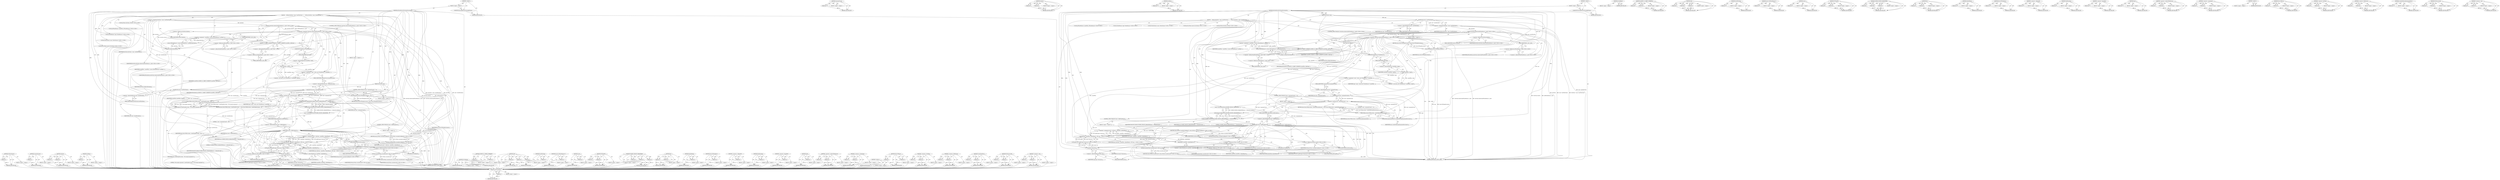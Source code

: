 digraph "&lt;operator&gt;.cast" {
vulnerable_229 [label=<(METHOD,toFloat32Array)>];
vulnerable_230 [label=<(PARAM,p1)>];
vulnerable_231 [label=<(BLOCK,&lt;empty&gt;,&lt;empty&gt;)>];
vulnerable_232 [label=<(METHOD_RETURN,ANY)>];
vulnerable_211 [label=<(METHOD,argumentCount)>];
vulnerable_212 [label=<(PARAM,p1)>];
vulnerable_213 [label=<(BLOCK,&lt;empty&gt;,&lt;empty&gt;)>];
vulnerable_214 [label=<(METHOD_RETURN,ANY)>];
vulnerable_166 [label=<(METHOD,inherits)>];
vulnerable_167 [label=<(PARAM,p1)>];
vulnerable_168 [label=<(PARAM,p2)>];
vulnerable_169 [label=<(BLOCK,&lt;empty&gt;,&lt;empty&gt;)>];
vulnerable_170 [label=<(METHOD_RETURN,ANY)>];
vulnerable_188 [label=<(METHOD,asObject)>];
vulnerable_189 [label=<(PARAM,p1)>];
vulnerable_190 [label=<(BLOCK,&lt;empty&gt;,&lt;empty&gt;)>];
vulnerable_191 [label=<(METHOD_RETURN,ANY)>];
vulnerable_6 [label=<(METHOD,&lt;global&gt;)<SUB>1</SUB>>];
vulnerable_7 [label=<(BLOCK,&lt;empty&gt;,&lt;empty&gt;)<SUB>1</SUB>>];
vulnerable_8 [label=<(UNKNOWN,EncodedJSValue,EncodedJSValue)<SUB>1</SUB>>];
vulnerable_9 [label=<(METHOD,jsFloat64ArrayPrototypeFunctionFoo)<SUB>1</SUB>>];
vulnerable_10 [label=<(PARAM,ExecState* exec)<SUB>1</SUB>>];
vulnerable_11 [label=<(BLOCK,{
    JSValue thisValue = exec-&gt;hostThisValue()...,{
    JSValue thisValue = exec-&gt;hostThisValue()...)<SUB>2</SUB>>];
vulnerable_12 [label="<(LOCAL,JSValue thisValue: JSValue)<SUB>3</SUB>>"];
vulnerable_13 [label=<(&lt;operator&gt;.assignment,thisValue = exec-&gt;hostThisValue())<SUB>3</SUB>>];
vulnerable_14 [label=<(IDENTIFIER,thisValue,thisValue = exec-&gt;hostThisValue())<SUB>3</SUB>>];
vulnerable_15 [label=<(hostThisValue,exec-&gt;hostThisValue())<SUB>3</SUB>>];
vulnerable_16 [label=<(&lt;operator&gt;.indirectFieldAccess,exec-&gt;hostThisValue)<SUB>3</SUB>>];
vulnerable_17 [label=<(IDENTIFIER,exec,exec-&gt;hostThisValue())<SUB>3</SUB>>];
vulnerable_18 [label=<(FIELD_IDENTIFIER,hostThisValue,hostThisValue)<SUB>3</SUB>>];
vulnerable_19 [label="<(CONTROL_STRUCTURE,IF,if (!thisValue.inherits(&amp;JSFloat64Array::s_info)))<SUB>4</SUB>>"];
vulnerable_20 [label="<(&lt;operator&gt;.logicalNot,!thisValue.inherits(&amp;JSFloat64Array::s_info))<SUB>4</SUB>>"];
vulnerable_21 [label="<(inherits,thisValue.inherits(&amp;JSFloat64Array::s_info))<SUB>4</SUB>>"];
vulnerable_22 [label=<(&lt;operator&gt;.fieldAccess,thisValue.inherits)<SUB>4</SUB>>];
vulnerable_23 [label="<(IDENTIFIER,thisValue,thisValue.inherits(&amp;JSFloat64Array::s_info))<SUB>4</SUB>>"];
vulnerable_24 [label=<(FIELD_IDENTIFIER,inherits,inherits)<SUB>4</SUB>>];
vulnerable_25 [label="<(&lt;operator&gt;.addressOf,&amp;JSFloat64Array::s_info)<SUB>4</SUB>>"];
vulnerable_26 [label="<(&lt;operator&gt;.fieldAccess,JSFloat64Array::s_info)<SUB>4</SUB>>"];
vulnerable_27 [label="<(IDENTIFIER,JSFloat64Array,thisValue.inherits(&amp;JSFloat64Array::s_info))<SUB>4</SUB>>"];
vulnerable_28 [label=<(FIELD_IDENTIFIER,s_info,s_info)<SUB>4</SUB>>];
vulnerable_29 [label=<(BLOCK,&lt;empty&gt;,&lt;empty&gt;)<SUB>5</SUB>>];
vulnerable_30 [label=<(RETURN,return throwVMTypeError(exec);,return throwVMTypeError(exec);)<SUB>5</SUB>>];
vulnerable_31 [label=<(throwVMTypeError,throwVMTypeError(exec))<SUB>5</SUB>>];
vulnerable_32 [label=<(IDENTIFIER,exec,throwVMTypeError(exec))<SUB>5</SUB>>];
vulnerable_33 [label="<(LOCAL,JSFloat64Array* castedThis: JSFloat64Array*)<SUB>6</SUB>>"];
vulnerable_34 [label=<(&lt;operator&gt;.assignment,* castedThis = jsCast&lt;JSFloat64Array*&gt;(asObject...)<SUB>6</SUB>>];
vulnerable_35 [label=<(IDENTIFIER,castedThis,* castedThis = jsCast&lt;JSFloat64Array*&gt;(asObject...)<SUB>6</SUB>>];
vulnerable_36 [label=<(jsCast&lt;JSFloat64Array*&gt;,jsCast&lt;JSFloat64Array*&gt;(asObject(thisValue)))<SUB>6</SUB>>];
vulnerable_37 [label=<(asObject,asObject(thisValue))<SUB>6</SUB>>];
vulnerable_38 [label=<(IDENTIFIER,thisValue,asObject(thisValue))<SUB>6</SUB>>];
vulnerable_39 [label=<(ASSERT_GC_OBJECT_INHERITS,ASSERT_GC_OBJECT_INHERITS(castedThis, &amp;JSFloat6...)<SUB>7</SUB>>];
vulnerable_40 [label=<(IDENTIFIER,castedThis,ASSERT_GC_OBJECT_INHERITS(castedThis, &amp;JSFloat6...)<SUB>7</SUB>>];
vulnerable_41 [label="<(&lt;operator&gt;.addressOf,&amp;JSFloat64Array::s_info)<SUB>7</SUB>>"];
vulnerable_42 [label="<(&lt;operator&gt;.fieldAccess,JSFloat64Array::s_info)<SUB>7</SUB>>"];
vulnerable_43 [label=<(IDENTIFIER,JSFloat64Array,ASSERT_GC_OBJECT_INHERITS(castedThis, &amp;JSFloat6...)<SUB>7</SUB>>];
vulnerable_44 [label=<(FIELD_IDENTIFIER,s_info,s_info)<SUB>7</SUB>>];
vulnerable_45 [label="<(LOCAL,Float64Array* impl: Float64Array*)<SUB>8</SUB>>"];
vulnerable_46 [label=<(&lt;operator&gt;.assignment,* impl = static_cast&lt;Float64Array*&gt;(castedThis-...)<SUB>8</SUB>>];
vulnerable_47 [label=<(IDENTIFIER,impl,* impl = static_cast&lt;Float64Array*&gt;(castedThis-...)<SUB>8</SUB>>];
vulnerable_48 [label=<(&lt;operator&gt;.cast,static_cast&lt;Float64Array*&gt;(castedThis-&gt;impl()))<SUB>8</SUB>>];
vulnerable_49 [label=<(UNKNOWN,Float64Array*,Float64Array*)<SUB>8</SUB>>];
vulnerable_50 [label=<(impl,castedThis-&gt;impl())<SUB>8</SUB>>];
vulnerable_51 [label=<(&lt;operator&gt;.indirectFieldAccess,castedThis-&gt;impl)<SUB>8</SUB>>];
vulnerable_52 [label=<(IDENTIFIER,castedThis,castedThis-&gt;impl())<SUB>8</SUB>>];
vulnerable_53 [label=<(FIELD_IDENTIFIER,impl,impl)<SUB>8</SUB>>];
vulnerable_54 [label=<(CONTROL_STRUCTURE,IF,if (exec-&gt;argumentCount() &lt; 1))<SUB>9</SUB>>];
vulnerable_55 [label=<(&lt;operator&gt;.lessThan,exec-&gt;argumentCount() &lt; 1)<SUB>9</SUB>>];
vulnerable_56 [label=<(argumentCount,exec-&gt;argumentCount())<SUB>9</SUB>>];
vulnerable_57 [label=<(&lt;operator&gt;.indirectFieldAccess,exec-&gt;argumentCount)<SUB>9</SUB>>];
vulnerable_58 [label=<(IDENTIFIER,exec,exec-&gt;argumentCount())<SUB>9</SUB>>];
vulnerable_59 [label=<(FIELD_IDENTIFIER,argumentCount,argumentCount)<SUB>9</SUB>>];
vulnerable_60 [label=<(LITERAL,1,exec-&gt;argumentCount() &lt; 1)<SUB>9</SUB>>];
vulnerable_61 [label=<(BLOCK,&lt;empty&gt;,&lt;empty&gt;)<SUB>10</SUB>>];
vulnerable_62 [label=<(RETURN,return throwVMError(exec, createTypeError(exec,...,return throwVMError(exec, createTypeError(exec,...)<SUB>10</SUB>>];
vulnerable_63 [label=<(throwVMError,throwVMError(exec, createTypeError(exec, &quot;Not e...)<SUB>10</SUB>>];
vulnerable_64 [label=<(IDENTIFIER,exec,throwVMError(exec, createTypeError(exec, &quot;Not e...)<SUB>10</SUB>>];
vulnerable_65 [label=<(createTypeError,createTypeError(exec, &quot;Not enough arguments&quot;))<SUB>10</SUB>>];
vulnerable_66 [label=<(IDENTIFIER,exec,createTypeError(exec, &quot;Not enough arguments&quot;))<SUB>10</SUB>>];
vulnerable_67 [label=<(LITERAL,&quot;Not enough arguments&quot;,createTypeError(exec, &quot;Not enough arguments&quot;))<SUB>10</SUB>>];
vulnerable_68 [label="<(LOCAL,Float32Array* array: Float32Array*)<SUB>11</SUB>>"];
vulnerable_69 [label=<(array,* array(toFloat32Array(MAYBE_MISSING_PARAMETER(...)<SUB>11</SUB>>];
vulnerable_70 [label=<(toFloat32Array,toFloat32Array(MAYBE_MISSING_PARAMETER(exec, 0,...)<SUB>11</SUB>>];
vulnerable_71 [label=<(MAYBE_MISSING_PARAMETER,MAYBE_MISSING_PARAMETER(exec, 0, DefaultIsUndef...)<SUB>11</SUB>>];
vulnerable_72 [label=<(IDENTIFIER,exec,MAYBE_MISSING_PARAMETER(exec, 0, DefaultIsUndef...)<SUB>11</SUB>>];
vulnerable_73 [label=<(LITERAL,0,MAYBE_MISSING_PARAMETER(exec, 0, DefaultIsUndef...)<SUB>11</SUB>>];
vulnerable_74 [label=<(IDENTIFIER,DefaultIsUndefined,MAYBE_MISSING_PARAMETER(exec, 0, DefaultIsUndef...)<SUB>11</SUB>>];
vulnerable_75 [label=<(CONTROL_STRUCTURE,IF,if (exec-&gt;hadException()))<SUB>12</SUB>>];
vulnerable_76 [label=<(hadException,exec-&gt;hadException())<SUB>12</SUB>>];
vulnerable_77 [label=<(&lt;operator&gt;.indirectFieldAccess,exec-&gt;hadException)<SUB>12</SUB>>];
vulnerable_78 [label=<(IDENTIFIER,exec,exec-&gt;hadException())<SUB>12</SUB>>];
vulnerable_79 [label=<(FIELD_IDENTIFIER,hadException,hadException)<SUB>12</SUB>>];
vulnerable_80 [label=<(BLOCK,&lt;empty&gt;,&lt;empty&gt;)<SUB>13</SUB>>];
vulnerable_81 [label="<(RETURN,return JSValue::encode(jsUndefined());,return JSValue::encode(jsUndefined());)<SUB>13</SUB>>"];
vulnerable_82 [label="<(JSValue.encode,JSValue::encode(jsUndefined()))<SUB>13</SUB>>"];
vulnerable_83 [label="<(&lt;operator&gt;.fieldAccess,JSValue::encode)<SUB>13</SUB>>"];
vulnerable_84 [label="<(IDENTIFIER,JSValue,JSValue::encode(jsUndefined()))<SUB>13</SUB>>"];
vulnerable_85 [label=<(FIELD_IDENTIFIER,encode,encode)<SUB>13</SUB>>];
vulnerable_86 [label=<(jsUndefined,jsUndefined())<SUB>13</SUB>>];
vulnerable_87 [label="<(LOCAL,JSC.JSValue result: JSC.JSValue)<SUB>15</SUB>>"];
vulnerable_88 [label=<(&lt;operator&gt;.assignment,result = toJS(exec, castedThis-&gt;globalObject(),...)<SUB>15</SUB>>];
vulnerable_89 [label=<(IDENTIFIER,result,result = toJS(exec, castedThis-&gt;globalObject(),...)<SUB>15</SUB>>];
vulnerable_90 [label="<(toJS,toJS(exec, castedThis-&gt;globalObject(), WTF::get...)<SUB>15</SUB>>"];
vulnerable_91 [label="<(IDENTIFIER,exec,toJS(exec, castedThis-&gt;globalObject(), WTF::get...)<SUB>15</SUB>>"];
vulnerable_92 [label=<(globalObject,castedThis-&gt;globalObject())<SUB>15</SUB>>];
vulnerable_93 [label=<(&lt;operator&gt;.indirectFieldAccess,castedThis-&gt;globalObject)<SUB>15</SUB>>];
vulnerable_94 [label=<(IDENTIFIER,castedThis,castedThis-&gt;globalObject())<SUB>15</SUB>>];
vulnerable_95 [label=<(FIELD_IDENTIFIER,globalObject,globalObject)<SUB>15</SUB>>];
vulnerable_96 [label="<(WTF.getPtr,WTF::getPtr(impl-&gt;foo(array)))<SUB>15</SUB>>"];
vulnerable_97 [label="<(&lt;operator&gt;.fieldAccess,WTF::getPtr)<SUB>15</SUB>>"];
vulnerable_98 [label="<(IDENTIFIER,WTF,WTF::getPtr(impl-&gt;foo(array)))<SUB>15</SUB>>"];
vulnerable_99 [label=<(FIELD_IDENTIFIER,getPtr,getPtr)<SUB>15</SUB>>];
vulnerable_100 [label=<(foo,impl-&gt;foo(array))<SUB>15</SUB>>];
vulnerable_101 [label=<(&lt;operator&gt;.indirectFieldAccess,impl-&gt;foo)<SUB>15</SUB>>];
vulnerable_102 [label=<(IDENTIFIER,impl,impl-&gt;foo(array))<SUB>15</SUB>>];
vulnerable_103 [label=<(FIELD_IDENTIFIER,foo,foo)<SUB>15</SUB>>];
vulnerable_104 [label=<(IDENTIFIER,array,impl-&gt;foo(array))<SUB>15</SUB>>];
vulnerable_105 [label="<(RETURN,return JSValue::encode(result);,return JSValue::encode(result);)<SUB>16</SUB>>"];
vulnerable_106 [label="<(JSValue.encode,JSValue::encode(result))<SUB>16</SUB>>"];
vulnerable_107 [label="<(&lt;operator&gt;.fieldAccess,JSValue::encode)<SUB>16</SUB>>"];
vulnerable_108 [label="<(IDENTIFIER,JSValue,JSValue::encode(result))<SUB>16</SUB>>"];
vulnerable_109 [label=<(FIELD_IDENTIFIER,encode,encode)<SUB>16</SUB>>];
vulnerable_110 [label="<(IDENTIFIER,result,JSValue::encode(result))<SUB>16</SUB>>"];
vulnerable_111 [label=<(METHOD_RETURN,JSC_HOST_CALL)<SUB>1</SUB>>];
vulnerable_113 [label=<(METHOD_RETURN,ANY)<SUB>1</SUB>>];
vulnerable_248 [label=<(METHOD,jsUndefined)>];
vulnerable_249 [label=<(BLOCK,&lt;empty&gt;,&lt;empty&gt;)>];
vulnerable_250 [label=<(METHOD_RETURN,ANY)>];
vulnerable_192 [label=<(METHOD,ASSERT_GC_OBJECT_INHERITS)>];
vulnerable_193 [label=<(PARAM,p1)>];
vulnerable_194 [label=<(PARAM,p2)>];
vulnerable_195 [label=<(BLOCK,&lt;empty&gt;,&lt;empty&gt;)>];
vulnerable_196 [label=<(METHOD_RETURN,ANY)>];
vulnerable_251 [label=<(METHOD,toJS)>];
vulnerable_252 [label=<(PARAM,p1)>];
vulnerable_253 [label=<(PARAM,p2)>];
vulnerable_254 [label=<(PARAM,p3)>];
vulnerable_255 [label=<(BLOCK,&lt;empty&gt;,&lt;empty&gt;)>];
vulnerable_256 [label=<(METHOD_RETURN,ANY)>];
vulnerable_153 [label=<(METHOD,hostThisValue)>];
vulnerable_154 [label=<(PARAM,p1)>];
vulnerable_155 [label=<(BLOCK,&lt;empty&gt;,&lt;empty&gt;)>];
vulnerable_156 [label=<(METHOD_RETURN,ANY)>];
vulnerable_184 [label=<(METHOD,jsCast&lt;JSFloat64Array*&gt;)>];
vulnerable_185 [label=<(PARAM,p1)>];
vulnerable_186 [label=<(BLOCK,&lt;empty&gt;,&lt;empty&gt;)>];
vulnerable_187 [label=<(METHOD_RETURN,ANY)>];
vulnerable_225 [label=<(METHOD,array)>];
vulnerable_226 [label=<(PARAM,p1)>];
vulnerable_227 [label=<(BLOCK,&lt;empty&gt;,&lt;empty&gt;)>];
vulnerable_228 [label=<(METHOD_RETURN,ANY)>];
vulnerable_261 [label=<(METHOD,WTF.getPtr)>];
vulnerable_262 [label=<(PARAM,p1)>];
vulnerable_263 [label=<(PARAM,p2)>];
vulnerable_264 [label=<(BLOCK,&lt;empty&gt;,&lt;empty&gt;)>];
vulnerable_265 [label=<(METHOD_RETURN,ANY)>];
vulnerable_233 [label=<(METHOD,MAYBE_MISSING_PARAMETER)>];
vulnerable_234 [label=<(PARAM,p1)>];
vulnerable_235 [label=<(PARAM,p2)>];
vulnerable_236 [label=<(PARAM,p3)>];
vulnerable_237 [label=<(BLOCK,&lt;empty&gt;,&lt;empty&gt;)>];
vulnerable_238 [label=<(METHOD_RETURN,ANY)>];
vulnerable_266 [label=<(METHOD,foo)>];
vulnerable_267 [label=<(PARAM,p1)>];
vulnerable_268 [label=<(PARAM,p2)>];
vulnerable_269 [label=<(BLOCK,&lt;empty&gt;,&lt;empty&gt;)>];
vulnerable_270 [label=<(METHOD_RETURN,ANY)>];
vulnerable_257 [label=<(METHOD,globalObject)>];
vulnerable_258 [label=<(PARAM,p1)>];
vulnerable_259 [label=<(BLOCK,&lt;empty&gt;,&lt;empty&gt;)>];
vulnerable_260 [label=<(METHOD_RETURN,ANY)>];
vulnerable_180 [label=<(METHOD,throwVMTypeError)>];
vulnerable_181 [label=<(PARAM,p1)>];
vulnerable_182 [label=<(BLOCK,&lt;empty&gt;,&lt;empty&gt;)>];
vulnerable_183 [label=<(METHOD_RETURN,ANY)>];
vulnerable_176 [label=<(METHOD,&lt;operator&gt;.addressOf)>];
vulnerable_177 [label=<(PARAM,p1)>];
vulnerable_178 [label=<(BLOCK,&lt;empty&gt;,&lt;empty&gt;)>];
vulnerable_179 [label=<(METHOD_RETURN,ANY)>];
vulnerable_239 [label=<(METHOD,hadException)>];
vulnerable_240 [label=<(PARAM,p1)>];
vulnerable_241 [label=<(BLOCK,&lt;empty&gt;,&lt;empty&gt;)>];
vulnerable_242 [label=<(METHOD_RETURN,ANY)>];
vulnerable_162 [label=<(METHOD,&lt;operator&gt;.logicalNot)>];
vulnerable_163 [label=<(PARAM,p1)>];
vulnerable_164 [label=<(BLOCK,&lt;empty&gt;,&lt;empty&gt;)>];
vulnerable_165 [label=<(METHOD_RETURN,ANY)>];
vulnerable_202 [label=<(METHOD,impl)>];
vulnerable_203 [label=<(PARAM,p1)>];
vulnerable_204 [label=<(BLOCK,&lt;empty&gt;,&lt;empty&gt;)>];
vulnerable_205 [label=<(METHOD_RETURN,ANY)>];
vulnerable_157 [label=<(METHOD,&lt;operator&gt;.indirectFieldAccess)>];
vulnerable_158 [label=<(PARAM,p1)>];
vulnerable_159 [label=<(PARAM,p2)>];
vulnerable_160 [label=<(BLOCK,&lt;empty&gt;,&lt;empty&gt;)>];
vulnerable_161 [label=<(METHOD_RETURN,ANY)>];
vulnerable_148 [label=<(METHOD,&lt;operator&gt;.assignment)>];
vulnerable_149 [label=<(PARAM,p1)>];
vulnerable_150 [label=<(PARAM,p2)>];
vulnerable_151 [label=<(BLOCK,&lt;empty&gt;,&lt;empty&gt;)>];
vulnerable_152 [label=<(METHOD_RETURN,ANY)>];
vulnerable_142 [label=<(METHOD,&lt;global&gt;)<SUB>1</SUB>>];
vulnerable_143 [label=<(BLOCK,&lt;empty&gt;,&lt;empty&gt;)>];
vulnerable_144 [label=<(METHOD_RETURN,ANY)>];
vulnerable_215 [label=<(METHOD,throwVMError)>];
vulnerable_216 [label=<(PARAM,p1)>];
vulnerable_217 [label=<(PARAM,p2)>];
vulnerable_218 [label=<(BLOCK,&lt;empty&gt;,&lt;empty&gt;)>];
vulnerable_219 [label=<(METHOD_RETURN,ANY)>];
vulnerable_206 [label=<(METHOD,&lt;operator&gt;.lessThan)>];
vulnerable_207 [label=<(PARAM,p1)>];
vulnerable_208 [label=<(PARAM,p2)>];
vulnerable_209 [label=<(BLOCK,&lt;empty&gt;,&lt;empty&gt;)>];
vulnerable_210 [label=<(METHOD_RETURN,ANY)>];
vulnerable_171 [label=<(METHOD,&lt;operator&gt;.fieldAccess)>];
vulnerable_172 [label=<(PARAM,p1)>];
vulnerable_173 [label=<(PARAM,p2)>];
vulnerable_174 [label=<(BLOCK,&lt;empty&gt;,&lt;empty&gt;)>];
vulnerable_175 [label=<(METHOD_RETURN,ANY)>];
vulnerable_220 [label=<(METHOD,createTypeError)>];
vulnerable_221 [label=<(PARAM,p1)>];
vulnerable_222 [label=<(PARAM,p2)>];
vulnerable_223 [label=<(BLOCK,&lt;empty&gt;,&lt;empty&gt;)>];
vulnerable_224 [label=<(METHOD_RETURN,ANY)>];
vulnerable_243 [label=<(METHOD,JSValue.encode)>];
vulnerable_244 [label=<(PARAM,p1)>];
vulnerable_245 [label=<(PARAM,p2)>];
vulnerable_246 [label=<(BLOCK,&lt;empty&gt;,&lt;empty&gt;)>];
vulnerable_247 [label=<(METHOD_RETURN,ANY)>];
vulnerable_197 [label=<(METHOD,&lt;operator&gt;.cast)>];
vulnerable_198 [label=<(PARAM,p1)>];
vulnerable_199 [label=<(PARAM,p2)>];
vulnerable_200 [label=<(BLOCK,&lt;empty&gt;,&lt;empty&gt;)>];
vulnerable_201 [label=<(METHOD_RETURN,ANY)>];
fixed_225 [label=<(METHOD,toFloat32Array)>];
fixed_226 [label=<(PARAM,p1)>];
fixed_227 [label=<(BLOCK,&lt;empty&gt;,&lt;empty&gt;)>];
fixed_228 [label=<(METHOD_RETURN,ANY)>];
fixed_208 [label=<(METHOD,argumentCount)>];
fixed_209 [label=<(PARAM,p1)>];
fixed_210 [label=<(BLOCK,&lt;empty&gt;,&lt;empty&gt;)>];
fixed_211 [label=<(METHOD_RETURN,ANY)>];
fixed_163 [label=<(METHOD,inherits)>];
fixed_164 [label=<(PARAM,p1)>];
fixed_165 [label=<(PARAM,p2)>];
fixed_166 [label=<(BLOCK,&lt;empty&gt;,&lt;empty&gt;)>];
fixed_167 [label=<(METHOD_RETURN,ANY)>];
fixed_185 [label=<(METHOD,asObject)>];
fixed_186 [label=<(PARAM,p1)>];
fixed_187 [label=<(BLOCK,&lt;empty&gt;,&lt;empty&gt;)>];
fixed_188 [label=<(METHOD_RETURN,ANY)>];
fixed_6 [label=<(METHOD,&lt;global&gt;)<SUB>1</SUB>>];
fixed_7 [label=<(BLOCK,&lt;empty&gt;,&lt;empty&gt;)<SUB>1</SUB>>];
fixed_8 [label=<(UNKNOWN,EncodedJSValue,EncodedJSValue)<SUB>1</SUB>>];
fixed_9 [label=<(METHOD,jsFloat64ArrayPrototypeFunctionFoo)<SUB>1</SUB>>];
fixed_10 [label=<(PARAM,ExecState* exec)<SUB>1</SUB>>];
fixed_11 [label=<(BLOCK,{
    JSValue thisValue = exec-&gt;hostThisValue()...,{
    JSValue thisValue = exec-&gt;hostThisValue()...)<SUB>2</SUB>>];
fixed_12 [label="<(LOCAL,JSValue thisValue: JSValue)<SUB>3</SUB>>"];
fixed_13 [label=<(&lt;operator&gt;.assignment,thisValue = exec-&gt;hostThisValue())<SUB>3</SUB>>];
fixed_14 [label=<(IDENTIFIER,thisValue,thisValue = exec-&gt;hostThisValue())<SUB>3</SUB>>];
fixed_15 [label=<(hostThisValue,exec-&gt;hostThisValue())<SUB>3</SUB>>];
fixed_16 [label=<(&lt;operator&gt;.indirectFieldAccess,exec-&gt;hostThisValue)<SUB>3</SUB>>];
fixed_17 [label=<(IDENTIFIER,exec,exec-&gt;hostThisValue())<SUB>3</SUB>>];
fixed_18 [label=<(FIELD_IDENTIFIER,hostThisValue,hostThisValue)<SUB>3</SUB>>];
fixed_19 [label="<(CONTROL_STRUCTURE,IF,if (!thisValue.inherits(&amp;JSFloat64Array::s_info)))<SUB>4</SUB>>"];
fixed_20 [label="<(&lt;operator&gt;.logicalNot,!thisValue.inherits(&amp;JSFloat64Array::s_info))<SUB>4</SUB>>"];
fixed_21 [label="<(inherits,thisValue.inherits(&amp;JSFloat64Array::s_info))<SUB>4</SUB>>"];
fixed_22 [label=<(&lt;operator&gt;.fieldAccess,thisValue.inherits)<SUB>4</SUB>>];
fixed_23 [label="<(IDENTIFIER,thisValue,thisValue.inherits(&amp;JSFloat64Array::s_info))<SUB>4</SUB>>"];
fixed_24 [label=<(FIELD_IDENTIFIER,inherits,inherits)<SUB>4</SUB>>];
fixed_25 [label="<(&lt;operator&gt;.addressOf,&amp;JSFloat64Array::s_info)<SUB>4</SUB>>"];
fixed_26 [label="<(&lt;operator&gt;.fieldAccess,JSFloat64Array::s_info)<SUB>4</SUB>>"];
fixed_27 [label="<(IDENTIFIER,JSFloat64Array,thisValue.inherits(&amp;JSFloat64Array::s_info))<SUB>4</SUB>>"];
fixed_28 [label=<(FIELD_IDENTIFIER,s_info,s_info)<SUB>4</SUB>>];
fixed_29 [label=<(BLOCK,&lt;empty&gt;,&lt;empty&gt;)<SUB>5</SUB>>];
fixed_30 [label=<(RETURN,return throwVMTypeError(exec);,return throwVMTypeError(exec);)<SUB>5</SUB>>];
fixed_31 [label=<(throwVMTypeError,throwVMTypeError(exec))<SUB>5</SUB>>];
fixed_32 [label=<(IDENTIFIER,exec,throwVMTypeError(exec))<SUB>5</SUB>>];
fixed_33 [label="<(LOCAL,JSFloat64Array* castedThis: JSFloat64Array*)<SUB>6</SUB>>"];
fixed_34 [label=<(&lt;operator&gt;.assignment,* castedThis = jsCast&lt;JSFloat64Array*&gt;(asObject...)<SUB>6</SUB>>];
fixed_35 [label=<(IDENTIFIER,castedThis,* castedThis = jsCast&lt;JSFloat64Array*&gt;(asObject...)<SUB>6</SUB>>];
fixed_36 [label=<(jsCast&lt;JSFloat64Array*&gt;,jsCast&lt;JSFloat64Array*&gt;(asObject(thisValue)))<SUB>6</SUB>>];
fixed_37 [label=<(asObject,asObject(thisValue))<SUB>6</SUB>>];
fixed_38 [label=<(IDENTIFIER,thisValue,asObject(thisValue))<SUB>6</SUB>>];
fixed_39 [label=<(ASSERT_GC_OBJECT_INHERITS,ASSERT_GC_OBJECT_INHERITS(castedThis, &amp;JSFloat6...)<SUB>7</SUB>>];
fixed_40 [label=<(IDENTIFIER,castedThis,ASSERT_GC_OBJECT_INHERITS(castedThis, &amp;JSFloat6...)<SUB>7</SUB>>];
fixed_41 [label="<(&lt;operator&gt;.addressOf,&amp;JSFloat64Array::s_info)<SUB>7</SUB>>"];
fixed_42 [label="<(&lt;operator&gt;.fieldAccess,JSFloat64Array::s_info)<SUB>7</SUB>>"];
fixed_43 [label=<(IDENTIFIER,JSFloat64Array,ASSERT_GC_OBJECT_INHERITS(castedThis, &amp;JSFloat6...)<SUB>7</SUB>>];
fixed_44 [label=<(FIELD_IDENTIFIER,s_info,s_info)<SUB>7</SUB>>];
fixed_45 [label="<(LOCAL,Float64Array* impl: Float64Array*)<SUB>8</SUB>>"];
fixed_46 [label=<(&lt;operator&gt;.assignment,* impl = static_cast&lt;Float64Array*&gt;(castedThis-...)<SUB>8</SUB>>];
fixed_47 [label=<(IDENTIFIER,impl,* impl = static_cast&lt;Float64Array*&gt;(castedThis-...)<SUB>8</SUB>>];
fixed_48 [label=<(&lt;operator&gt;.cast,static_cast&lt;Float64Array*&gt;(castedThis-&gt;impl()))<SUB>8</SUB>>];
fixed_49 [label=<(UNKNOWN,Float64Array*,Float64Array*)<SUB>8</SUB>>];
fixed_50 [label=<(impl,castedThis-&gt;impl())<SUB>8</SUB>>];
fixed_51 [label=<(&lt;operator&gt;.indirectFieldAccess,castedThis-&gt;impl)<SUB>8</SUB>>];
fixed_52 [label=<(IDENTIFIER,castedThis,castedThis-&gt;impl())<SUB>8</SUB>>];
fixed_53 [label=<(FIELD_IDENTIFIER,impl,impl)<SUB>8</SUB>>];
fixed_54 [label=<(CONTROL_STRUCTURE,IF,if (exec-&gt;argumentCount() &lt; 1))<SUB>9</SUB>>];
fixed_55 [label=<(&lt;operator&gt;.lessThan,exec-&gt;argumentCount() &lt; 1)<SUB>9</SUB>>];
fixed_56 [label=<(argumentCount,exec-&gt;argumentCount())<SUB>9</SUB>>];
fixed_57 [label=<(&lt;operator&gt;.indirectFieldAccess,exec-&gt;argumentCount)<SUB>9</SUB>>];
fixed_58 [label=<(IDENTIFIER,exec,exec-&gt;argumentCount())<SUB>9</SUB>>];
fixed_59 [label=<(FIELD_IDENTIFIER,argumentCount,argumentCount)<SUB>9</SUB>>];
fixed_60 [label=<(LITERAL,1,exec-&gt;argumentCount() &lt; 1)<SUB>9</SUB>>];
fixed_61 [label=<(BLOCK,&lt;empty&gt;,&lt;empty&gt;)<SUB>10</SUB>>];
fixed_62 [label=<(RETURN,return throwVMError(exec, createNotEnoughArgume...,return throwVMError(exec, createNotEnoughArgume...)<SUB>10</SUB>>];
fixed_63 [label=<(throwVMError,throwVMError(exec, createNotEnoughArgumentsErro...)<SUB>10</SUB>>];
fixed_64 [label=<(IDENTIFIER,exec,throwVMError(exec, createNotEnoughArgumentsErro...)<SUB>10</SUB>>];
fixed_65 [label=<(createNotEnoughArgumentsError,createNotEnoughArgumentsError(exec))<SUB>10</SUB>>];
fixed_66 [label=<(IDENTIFIER,exec,createNotEnoughArgumentsError(exec))<SUB>10</SUB>>];
fixed_67 [label="<(LOCAL,Float32Array* array: Float32Array*)<SUB>11</SUB>>"];
fixed_68 [label=<(array,* array(toFloat32Array(MAYBE_MISSING_PARAMETER(...)<SUB>11</SUB>>];
fixed_69 [label=<(toFloat32Array,toFloat32Array(MAYBE_MISSING_PARAMETER(exec, 0,...)<SUB>11</SUB>>];
fixed_70 [label=<(MAYBE_MISSING_PARAMETER,MAYBE_MISSING_PARAMETER(exec, 0, DefaultIsUndef...)<SUB>11</SUB>>];
fixed_71 [label=<(IDENTIFIER,exec,MAYBE_MISSING_PARAMETER(exec, 0, DefaultIsUndef...)<SUB>11</SUB>>];
fixed_72 [label=<(LITERAL,0,MAYBE_MISSING_PARAMETER(exec, 0, DefaultIsUndef...)<SUB>11</SUB>>];
fixed_73 [label=<(IDENTIFIER,DefaultIsUndefined,MAYBE_MISSING_PARAMETER(exec, 0, DefaultIsUndef...)<SUB>11</SUB>>];
fixed_74 [label=<(CONTROL_STRUCTURE,IF,if (exec-&gt;hadException()))<SUB>12</SUB>>];
fixed_75 [label=<(hadException,exec-&gt;hadException())<SUB>12</SUB>>];
fixed_76 [label=<(&lt;operator&gt;.indirectFieldAccess,exec-&gt;hadException)<SUB>12</SUB>>];
fixed_77 [label=<(IDENTIFIER,exec,exec-&gt;hadException())<SUB>12</SUB>>];
fixed_78 [label=<(FIELD_IDENTIFIER,hadException,hadException)<SUB>12</SUB>>];
fixed_79 [label=<(BLOCK,&lt;empty&gt;,&lt;empty&gt;)<SUB>13</SUB>>];
fixed_80 [label="<(RETURN,return JSValue::encode(jsUndefined());,return JSValue::encode(jsUndefined());)<SUB>13</SUB>>"];
fixed_81 [label="<(JSValue.encode,JSValue::encode(jsUndefined()))<SUB>13</SUB>>"];
fixed_82 [label="<(&lt;operator&gt;.fieldAccess,JSValue::encode)<SUB>13</SUB>>"];
fixed_83 [label="<(IDENTIFIER,JSValue,JSValue::encode(jsUndefined()))<SUB>13</SUB>>"];
fixed_84 [label=<(FIELD_IDENTIFIER,encode,encode)<SUB>13</SUB>>];
fixed_85 [label=<(jsUndefined,jsUndefined())<SUB>13</SUB>>];
fixed_86 [label="<(LOCAL,JSC.JSValue result: JSC.JSValue)<SUB>15</SUB>>"];
fixed_87 [label=<(&lt;operator&gt;.assignment,result = toJS(exec, castedThis-&gt;globalObject(),...)<SUB>15</SUB>>];
fixed_88 [label=<(IDENTIFIER,result,result = toJS(exec, castedThis-&gt;globalObject(),...)<SUB>15</SUB>>];
fixed_89 [label="<(toJS,toJS(exec, castedThis-&gt;globalObject(), WTF::get...)<SUB>15</SUB>>"];
fixed_90 [label="<(IDENTIFIER,exec,toJS(exec, castedThis-&gt;globalObject(), WTF::get...)<SUB>15</SUB>>"];
fixed_91 [label=<(globalObject,castedThis-&gt;globalObject())<SUB>15</SUB>>];
fixed_92 [label=<(&lt;operator&gt;.indirectFieldAccess,castedThis-&gt;globalObject)<SUB>15</SUB>>];
fixed_93 [label=<(IDENTIFIER,castedThis,castedThis-&gt;globalObject())<SUB>15</SUB>>];
fixed_94 [label=<(FIELD_IDENTIFIER,globalObject,globalObject)<SUB>15</SUB>>];
fixed_95 [label="<(WTF.getPtr,WTF::getPtr(impl-&gt;foo(array)))<SUB>15</SUB>>"];
fixed_96 [label="<(&lt;operator&gt;.fieldAccess,WTF::getPtr)<SUB>15</SUB>>"];
fixed_97 [label="<(IDENTIFIER,WTF,WTF::getPtr(impl-&gt;foo(array)))<SUB>15</SUB>>"];
fixed_98 [label=<(FIELD_IDENTIFIER,getPtr,getPtr)<SUB>15</SUB>>];
fixed_99 [label=<(foo,impl-&gt;foo(array))<SUB>15</SUB>>];
fixed_100 [label=<(&lt;operator&gt;.indirectFieldAccess,impl-&gt;foo)<SUB>15</SUB>>];
fixed_101 [label=<(IDENTIFIER,impl,impl-&gt;foo(array))<SUB>15</SUB>>];
fixed_102 [label=<(FIELD_IDENTIFIER,foo,foo)<SUB>15</SUB>>];
fixed_103 [label=<(IDENTIFIER,array,impl-&gt;foo(array))<SUB>15</SUB>>];
fixed_104 [label="<(RETURN,return JSValue::encode(result);,return JSValue::encode(result);)<SUB>16</SUB>>"];
fixed_105 [label="<(JSValue.encode,JSValue::encode(result))<SUB>16</SUB>>"];
fixed_106 [label="<(&lt;operator&gt;.fieldAccess,JSValue::encode)<SUB>16</SUB>>"];
fixed_107 [label="<(IDENTIFIER,JSValue,JSValue::encode(result))<SUB>16</SUB>>"];
fixed_108 [label=<(FIELD_IDENTIFIER,encode,encode)<SUB>16</SUB>>];
fixed_109 [label="<(IDENTIFIER,result,JSValue::encode(result))<SUB>16</SUB>>"];
fixed_110 [label=<(METHOD_RETURN,JSC_HOST_CALL)<SUB>1</SUB>>];
fixed_112 [label=<(METHOD_RETURN,ANY)<SUB>1</SUB>>];
fixed_244 [label=<(METHOD,jsUndefined)>];
fixed_245 [label=<(BLOCK,&lt;empty&gt;,&lt;empty&gt;)>];
fixed_246 [label=<(METHOD_RETURN,ANY)>];
fixed_189 [label=<(METHOD,ASSERT_GC_OBJECT_INHERITS)>];
fixed_190 [label=<(PARAM,p1)>];
fixed_191 [label=<(PARAM,p2)>];
fixed_192 [label=<(BLOCK,&lt;empty&gt;,&lt;empty&gt;)>];
fixed_193 [label=<(METHOD_RETURN,ANY)>];
fixed_247 [label=<(METHOD,toJS)>];
fixed_248 [label=<(PARAM,p1)>];
fixed_249 [label=<(PARAM,p2)>];
fixed_250 [label=<(PARAM,p3)>];
fixed_251 [label=<(BLOCK,&lt;empty&gt;,&lt;empty&gt;)>];
fixed_252 [label=<(METHOD_RETURN,ANY)>];
fixed_150 [label=<(METHOD,hostThisValue)>];
fixed_151 [label=<(PARAM,p1)>];
fixed_152 [label=<(BLOCK,&lt;empty&gt;,&lt;empty&gt;)>];
fixed_153 [label=<(METHOD_RETURN,ANY)>];
fixed_181 [label=<(METHOD,jsCast&lt;JSFloat64Array*&gt;)>];
fixed_182 [label=<(PARAM,p1)>];
fixed_183 [label=<(BLOCK,&lt;empty&gt;,&lt;empty&gt;)>];
fixed_184 [label=<(METHOD_RETURN,ANY)>];
fixed_221 [label=<(METHOD,array)>];
fixed_222 [label=<(PARAM,p1)>];
fixed_223 [label=<(BLOCK,&lt;empty&gt;,&lt;empty&gt;)>];
fixed_224 [label=<(METHOD_RETURN,ANY)>];
fixed_257 [label=<(METHOD,WTF.getPtr)>];
fixed_258 [label=<(PARAM,p1)>];
fixed_259 [label=<(PARAM,p2)>];
fixed_260 [label=<(BLOCK,&lt;empty&gt;,&lt;empty&gt;)>];
fixed_261 [label=<(METHOD_RETURN,ANY)>];
fixed_229 [label=<(METHOD,MAYBE_MISSING_PARAMETER)>];
fixed_230 [label=<(PARAM,p1)>];
fixed_231 [label=<(PARAM,p2)>];
fixed_232 [label=<(PARAM,p3)>];
fixed_233 [label=<(BLOCK,&lt;empty&gt;,&lt;empty&gt;)>];
fixed_234 [label=<(METHOD_RETURN,ANY)>];
fixed_262 [label=<(METHOD,foo)>];
fixed_263 [label=<(PARAM,p1)>];
fixed_264 [label=<(PARAM,p2)>];
fixed_265 [label=<(BLOCK,&lt;empty&gt;,&lt;empty&gt;)>];
fixed_266 [label=<(METHOD_RETURN,ANY)>];
fixed_253 [label=<(METHOD,globalObject)>];
fixed_254 [label=<(PARAM,p1)>];
fixed_255 [label=<(BLOCK,&lt;empty&gt;,&lt;empty&gt;)>];
fixed_256 [label=<(METHOD_RETURN,ANY)>];
fixed_177 [label=<(METHOD,throwVMTypeError)>];
fixed_178 [label=<(PARAM,p1)>];
fixed_179 [label=<(BLOCK,&lt;empty&gt;,&lt;empty&gt;)>];
fixed_180 [label=<(METHOD_RETURN,ANY)>];
fixed_173 [label=<(METHOD,&lt;operator&gt;.addressOf)>];
fixed_174 [label=<(PARAM,p1)>];
fixed_175 [label=<(BLOCK,&lt;empty&gt;,&lt;empty&gt;)>];
fixed_176 [label=<(METHOD_RETURN,ANY)>];
fixed_235 [label=<(METHOD,hadException)>];
fixed_236 [label=<(PARAM,p1)>];
fixed_237 [label=<(BLOCK,&lt;empty&gt;,&lt;empty&gt;)>];
fixed_238 [label=<(METHOD_RETURN,ANY)>];
fixed_159 [label=<(METHOD,&lt;operator&gt;.logicalNot)>];
fixed_160 [label=<(PARAM,p1)>];
fixed_161 [label=<(BLOCK,&lt;empty&gt;,&lt;empty&gt;)>];
fixed_162 [label=<(METHOD_RETURN,ANY)>];
fixed_199 [label=<(METHOD,impl)>];
fixed_200 [label=<(PARAM,p1)>];
fixed_201 [label=<(BLOCK,&lt;empty&gt;,&lt;empty&gt;)>];
fixed_202 [label=<(METHOD_RETURN,ANY)>];
fixed_154 [label=<(METHOD,&lt;operator&gt;.indirectFieldAccess)>];
fixed_155 [label=<(PARAM,p1)>];
fixed_156 [label=<(PARAM,p2)>];
fixed_157 [label=<(BLOCK,&lt;empty&gt;,&lt;empty&gt;)>];
fixed_158 [label=<(METHOD_RETURN,ANY)>];
fixed_145 [label=<(METHOD,&lt;operator&gt;.assignment)>];
fixed_146 [label=<(PARAM,p1)>];
fixed_147 [label=<(PARAM,p2)>];
fixed_148 [label=<(BLOCK,&lt;empty&gt;,&lt;empty&gt;)>];
fixed_149 [label=<(METHOD_RETURN,ANY)>];
fixed_139 [label=<(METHOD,&lt;global&gt;)<SUB>1</SUB>>];
fixed_140 [label=<(BLOCK,&lt;empty&gt;,&lt;empty&gt;)>];
fixed_141 [label=<(METHOD_RETURN,ANY)>];
fixed_212 [label=<(METHOD,throwVMError)>];
fixed_213 [label=<(PARAM,p1)>];
fixed_214 [label=<(PARAM,p2)>];
fixed_215 [label=<(BLOCK,&lt;empty&gt;,&lt;empty&gt;)>];
fixed_216 [label=<(METHOD_RETURN,ANY)>];
fixed_203 [label=<(METHOD,&lt;operator&gt;.lessThan)>];
fixed_204 [label=<(PARAM,p1)>];
fixed_205 [label=<(PARAM,p2)>];
fixed_206 [label=<(BLOCK,&lt;empty&gt;,&lt;empty&gt;)>];
fixed_207 [label=<(METHOD_RETURN,ANY)>];
fixed_168 [label=<(METHOD,&lt;operator&gt;.fieldAccess)>];
fixed_169 [label=<(PARAM,p1)>];
fixed_170 [label=<(PARAM,p2)>];
fixed_171 [label=<(BLOCK,&lt;empty&gt;,&lt;empty&gt;)>];
fixed_172 [label=<(METHOD_RETURN,ANY)>];
fixed_217 [label=<(METHOD,createNotEnoughArgumentsError)>];
fixed_218 [label=<(PARAM,p1)>];
fixed_219 [label=<(BLOCK,&lt;empty&gt;,&lt;empty&gt;)>];
fixed_220 [label=<(METHOD_RETURN,ANY)>];
fixed_239 [label=<(METHOD,JSValue.encode)>];
fixed_240 [label=<(PARAM,p1)>];
fixed_241 [label=<(PARAM,p2)>];
fixed_242 [label=<(BLOCK,&lt;empty&gt;,&lt;empty&gt;)>];
fixed_243 [label=<(METHOD_RETURN,ANY)>];
fixed_194 [label=<(METHOD,&lt;operator&gt;.cast)>];
fixed_195 [label=<(PARAM,p1)>];
fixed_196 [label=<(PARAM,p2)>];
fixed_197 [label=<(BLOCK,&lt;empty&gt;,&lt;empty&gt;)>];
fixed_198 [label=<(METHOD_RETURN,ANY)>];
vulnerable_229 -> vulnerable_230  [key=0, label="AST: "];
vulnerable_229 -> vulnerable_230  [key=1, label="DDG: "];
vulnerable_229 -> vulnerable_231  [key=0, label="AST: "];
vulnerable_229 -> vulnerable_232  [key=0, label="AST: "];
vulnerable_229 -> vulnerable_232  [key=1, label="CFG: "];
vulnerable_230 -> vulnerable_232  [key=0, label="DDG: p1"];
vulnerable_231 -> fixed_225  [key=0];
vulnerable_232 -> fixed_225  [key=0];
vulnerable_211 -> vulnerable_212  [key=0, label="AST: "];
vulnerable_211 -> vulnerable_212  [key=1, label="DDG: "];
vulnerable_211 -> vulnerable_213  [key=0, label="AST: "];
vulnerable_211 -> vulnerable_214  [key=0, label="AST: "];
vulnerable_211 -> vulnerable_214  [key=1, label="CFG: "];
vulnerable_212 -> vulnerable_214  [key=0, label="DDG: p1"];
vulnerable_213 -> fixed_225  [key=0];
vulnerable_214 -> fixed_225  [key=0];
vulnerable_166 -> vulnerable_167  [key=0, label="AST: "];
vulnerable_166 -> vulnerable_167  [key=1, label="DDG: "];
vulnerable_166 -> vulnerable_169  [key=0, label="AST: "];
vulnerable_166 -> vulnerable_168  [key=0, label="AST: "];
vulnerable_166 -> vulnerable_168  [key=1, label="DDG: "];
vulnerable_166 -> vulnerable_170  [key=0, label="AST: "];
vulnerable_166 -> vulnerable_170  [key=1, label="CFG: "];
vulnerable_167 -> vulnerable_170  [key=0, label="DDG: p1"];
vulnerable_168 -> vulnerable_170  [key=0, label="DDG: p2"];
vulnerable_169 -> fixed_225  [key=0];
vulnerable_170 -> fixed_225  [key=0];
vulnerable_188 -> vulnerable_189  [key=0, label="AST: "];
vulnerable_188 -> vulnerable_189  [key=1, label="DDG: "];
vulnerable_188 -> vulnerable_190  [key=0, label="AST: "];
vulnerable_188 -> vulnerable_191  [key=0, label="AST: "];
vulnerable_188 -> vulnerable_191  [key=1, label="CFG: "];
vulnerable_189 -> vulnerable_191  [key=0, label="DDG: p1"];
vulnerable_190 -> fixed_225  [key=0];
vulnerable_191 -> fixed_225  [key=0];
vulnerable_6 -> vulnerable_7  [key=0, label="AST: "];
vulnerable_6 -> vulnerable_113  [key=0, label="AST: "];
vulnerable_6 -> vulnerable_8  [key=0, label="CFG: "];
vulnerable_7 -> vulnerable_8  [key=0, label="AST: "];
vulnerable_7 -> vulnerable_9  [key=0, label="AST: "];
vulnerable_8 -> vulnerable_113  [key=0, label="CFG: "];
vulnerable_9 -> vulnerable_10  [key=0, label="AST: "];
vulnerable_9 -> vulnerable_10  [key=1, label="DDG: "];
vulnerable_9 -> vulnerable_11  [key=0, label="AST: "];
vulnerable_9 -> vulnerable_111  [key=0, label="AST: "];
vulnerable_9 -> vulnerable_18  [key=0, label="CFG: "];
vulnerable_9 -> vulnerable_39  [key=0, label="DDG: "];
vulnerable_9 -> vulnerable_55  [key=0, label="DDG: "];
vulnerable_9 -> vulnerable_90  [key=0, label="DDG: "];
vulnerable_9 -> vulnerable_106  [key=0, label="DDG: "];
vulnerable_9 -> vulnerable_37  [key=0, label="DDG: "];
vulnerable_9 -> vulnerable_71  [key=0, label="DDG: "];
vulnerable_9 -> vulnerable_31  [key=0, label="DDG: "];
vulnerable_9 -> vulnerable_63  [key=0, label="DDG: "];
vulnerable_9 -> vulnerable_82  [key=0, label="DDG: "];
vulnerable_9 -> vulnerable_100  [key=0, label="DDG: "];
vulnerable_9 -> vulnerable_65  [key=0, label="DDG: "];
vulnerable_10 -> vulnerable_15  [key=0, label="DDG: exec"];
vulnerable_10 -> vulnerable_56  [key=0, label="DDG: exec"];
vulnerable_10 -> vulnerable_71  [key=0, label="DDG: exec"];
vulnerable_10 -> vulnerable_31  [key=0, label="DDG: exec"];
vulnerable_10 -> vulnerable_65  [key=0, label="DDG: exec"];
vulnerable_11 -> vulnerable_12  [key=0, label="AST: "];
vulnerable_11 -> vulnerable_13  [key=0, label="AST: "];
vulnerable_11 -> vulnerable_19  [key=0, label="AST: "];
vulnerable_11 -> vulnerable_33  [key=0, label="AST: "];
vulnerable_11 -> vulnerable_34  [key=0, label="AST: "];
vulnerable_11 -> vulnerable_39  [key=0, label="AST: "];
vulnerable_11 -> vulnerable_45  [key=0, label="AST: "];
vulnerable_11 -> vulnerable_46  [key=0, label="AST: "];
vulnerable_11 -> vulnerable_54  [key=0, label="AST: "];
vulnerable_11 -> vulnerable_68  [key=0, label="AST: "];
vulnerable_11 -> vulnerable_69  [key=0, label="AST: "];
vulnerable_11 -> vulnerable_75  [key=0, label="AST: "];
vulnerable_11 -> vulnerable_87  [key=0, label="AST: "];
vulnerable_11 -> vulnerable_88  [key=0, label="AST: "];
vulnerable_11 -> vulnerable_105  [key=0, label="AST: "];
vulnerable_12 -> fixed_225  [key=0];
vulnerable_13 -> vulnerable_14  [key=0, label="AST: "];
vulnerable_13 -> vulnerable_15  [key=0, label="AST: "];
vulnerable_13 -> vulnerable_24  [key=0, label="CFG: "];
vulnerable_13 -> vulnerable_111  [key=0, label="DDG: thisValue"];
vulnerable_13 -> vulnerable_111  [key=1, label="DDG: exec-&gt;hostThisValue()"];
vulnerable_13 -> vulnerable_111  [key=2, label="DDG: thisValue = exec-&gt;hostThisValue()"];
vulnerable_13 -> vulnerable_21  [key=0, label="DDG: thisValue"];
vulnerable_13 -> vulnerable_37  [key=0, label="DDG: thisValue"];
vulnerable_14 -> fixed_225  [key=0];
vulnerable_15 -> vulnerable_16  [key=0, label="AST: "];
vulnerable_15 -> vulnerable_13  [key=0, label="CFG: "];
vulnerable_15 -> vulnerable_13  [key=1, label="DDG: exec-&gt;hostThisValue"];
vulnerable_15 -> vulnerable_111  [key=0, label="DDG: exec-&gt;hostThisValue"];
vulnerable_15 -> vulnerable_90  [key=0, label="DDG: exec-&gt;hostThisValue"];
vulnerable_15 -> vulnerable_71  [key=0, label="DDG: exec-&gt;hostThisValue"];
vulnerable_15 -> vulnerable_31  [key=0, label="DDG: exec-&gt;hostThisValue"];
vulnerable_15 -> vulnerable_63  [key=0, label="DDG: exec-&gt;hostThisValue"];
vulnerable_15 -> vulnerable_65  [key=0, label="DDG: exec-&gt;hostThisValue"];
vulnerable_16 -> vulnerable_17  [key=0, label="AST: "];
vulnerable_16 -> vulnerable_18  [key=0, label="AST: "];
vulnerable_16 -> vulnerable_15  [key=0, label="CFG: "];
vulnerable_17 -> fixed_225  [key=0];
vulnerable_18 -> vulnerable_16  [key=0, label="CFG: "];
vulnerable_19 -> vulnerable_20  [key=0, label="AST: "];
vulnerable_19 -> vulnerable_29  [key=0, label="AST: "];
vulnerable_20 -> vulnerable_21  [key=0, label="AST: "];
vulnerable_20 -> vulnerable_31  [key=0, label="CFG: "];
vulnerable_20 -> vulnerable_31  [key=1, label="CDG: "];
vulnerable_20 -> vulnerable_37  [key=0, label="CFG: "];
vulnerable_20 -> vulnerable_37  [key=1, label="CDG: "];
vulnerable_20 -> vulnerable_111  [key=0, label="DDG: thisValue.inherits(&amp;JSFloat64Array::s_info)"];
vulnerable_20 -> vulnerable_111  [key=1, label="DDG: !thisValue.inherits(&amp;JSFloat64Array::s_info)"];
vulnerable_20 -> vulnerable_30  [key=0, label="CDG: "];
vulnerable_20 -> vulnerable_34  [key=0, label="CDG: "];
vulnerable_20 -> vulnerable_48  [key=0, label="CDG: "];
vulnerable_20 -> vulnerable_49  [key=0, label="CDG: "];
vulnerable_20 -> vulnerable_42  [key=0, label="CDG: "];
vulnerable_20 -> vulnerable_51  [key=0, label="CDG: "];
vulnerable_20 -> vulnerable_57  [key=0, label="CDG: "];
vulnerable_20 -> vulnerable_46  [key=0, label="CDG: "];
vulnerable_20 -> vulnerable_56  [key=0, label="CDG: "];
vulnerable_20 -> vulnerable_50  [key=0, label="CDG: "];
vulnerable_20 -> vulnerable_59  [key=0, label="CDG: "];
vulnerable_20 -> vulnerable_44  [key=0, label="CDG: "];
vulnerable_20 -> vulnerable_36  [key=0, label="CDG: "];
vulnerable_20 -> vulnerable_53  [key=0, label="CDG: "];
vulnerable_20 -> vulnerable_41  [key=0, label="CDG: "];
vulnerable_20 -> vulnerable_55  [key=0, label="CDG: "];
vulnerable_20 -> vulnerable_39  [key=0, label="CDG: "];
vulnerable_21 -> vulnerable_22  [key=0, label="AST: "];
vulnerable_21 -> vulnerable_25  [key=0, label="AST: "];
vulnerable_21 -> vulnerable_20  [key=0, label="CFG: "];
vulnerable_21 -> vulnerable_20  [key=1, label="DDG: thisValue.inherits"];
vulnerable_21 -> vulnerable_20  [key=2, label="DDG: &amp;JSFloat64Array::s_info"];
vulnerable_21 -> vulnerable_111  [key=0, label="DDG: thisValue.inherits"];
vulnerable_21 -> vulnerable_111  [key=1, label="DDG: &amp;JSFloat64Array::s_info"];
vulnerable_21 -> vulnerable_39  [key=0, label="DDG: &amp;JSFloat64Array::s_info"];
vulnerable_21 -> vulnerable_37  [key=0, label="DDG: thisValue.inherits"];
vulnerable_22 -> vulnerable_23  [key=0, label="AST: "];
vulnerable_22 -> vulnerable_24  [key=0, label="AST: "];
vulnerable_22 -> vulnerable_28  [key=0, label="CFG: "];
vulnerable_23 -> fixed_225  [key=0];
vulnerable_24 -> vulnerable_22  [key=0, label="CFG: "];
vulnerable_25 -> vulnerable_26  [key=0, label="AST: "];
vulnerable_25 -> vulnerable_21  [key=0, label="CFG: "];
vulnerable_26 -> vulnerable_27  [key=0, label="AST: "];
vulnerable_26 -> vulnerable_28  [key=0, label="AST: "];
vulnerable_26 -> vulnerable_25  [key=0, label="CFG: "];
vulnerable_27 -> fixed_225  [key=0];
vulnerable_28 -> vulnerable_26  [key=0, label="CFG: "];
vulnerable_29 -> vulnerable_30  [key=0, label="AST: "];
vulnerable_30 -> vulnerable_31  [key=0, label="AST: "];
vulnerable_30 -> vulnerable_111  [key=0, label="CFG: "];
vulnerable_30 -> vulnerable_111  [key=1, label="DDG: &lt;RET&gt;"];
vulnerable_31 -> vulnerable_32  [key=0, label="AST: "];
vulnerable_31 -> vulnerable_30  [key=0, label="CFG: "];
vulnerable_31 -> vulnerable_30  [key=1, label="DDG: throwVMTypeError(exec)"];
vulnerable_31 -> vulnerable_111  [key=0, label="DDG: exec"];
vulnerable_31 -> vulnerable_111  [key=1, label="DDG: throwVMTypeError(exec)"];
vulnerable_32 -> fixed_225  [key=0];
vulnerable_33 -> fixed_225  [key=0];
vulnerable_34 -> vulnerable_35  [key=0, label="AST: "];
vulnerable_34 -> vulnerable_36  [key=0, label="AST: "];
vulnerable_34 -> vulnerable_44  [key=0, label="CFG: "];
vulnerable_34 -> vulnerable_39  [key=0, label="DDG: castedThis"];
vulnerable_35 -> fixed_225  [key=0];
vulnerable_36 -> vulnerable_37  [key=0, label="AST: "];
vulnerable_36 -> vulnerable_34  [key=0, label="CFG: "];
vulnerable_36 -> vulnerable_34  [key=1, label="DDG: asObject(thisValue)"];
vulnerable_37 -> vulnerable_38  [key=0, label="AST: "];
vulnerable_37 -> vulnerable_36  [key=0, label="CFG: "];
vulnerable_37 -> vulnerable_36  [key=1, label="DDG: thisValue"];
vulnerable_38 -> fixed_225  [key=0];
vulnerable_39 -> vulnerable_40  [key=0, label="AST: "];
vulnerable_39 -> vulnerable_41  [key=0, label="AST: "];
vulnerable_39 -> vulnerable_49  [key=0, label="CFG: "];
vulnerable_39 -> vulnerable_50  [key=0, label="DDG: castedThis"];
vulnerable_39 -> vulnerable_92  [key=0, label="DDG: castedThis"];
vulnerable_40 -> fixed_225  [key=0];
vulnerable_41 -> vulnerable_42  [key=0, label="AST: "];
vulnerable_41 -> vulnerable_39  [key=0, label="CFG: "];
vulnerable_42 -> vulnerable_43  [key=0, label="AST: "];
vulnerable_42 -> vulnerable_44  [key=0, label="AST: "];
vulnerable_42 -> vulnerable_41  [key=0, label="CFG: "];
vulnerable_43 -> fixed_225  [key=0];
vulnerable_44 -> vulnerable_42  [key=0, label="CFG: "];
vulnerable_45 -> fixed_225  [key=0];
vulnerable_46 -> vulnerable_47  [key=0, label="AST: "];
vulnerable_46 -> vulnerable_48  [key=0, label="AST: "];
vulnerable_46 -> vulnerable_59  [key=0, label="CFG: "];
vulnerable_46 -> vulnerable_100  [key=0, label="DDG: impl"];
vulnerable_47 -> fixed_225  [key=0];
vulnerable_48 -> vulnerable_49  [key=0, label="AST: "];
vulnerable_48 -> vulnerable_50  [key=0, label="AST: "];
vulnerable_48 -> vulnerable_46  [key=0, label="CFG: "];
vulnerable_49 -> vulnerable_53  [key=0, label="CFG: "];
vulnerable_50 -> vulnerable_51  [key=0, label="AST: "];
vulnerable_50 -> vulnerable_48  [key=0, label="CFG: "];
vulnerable_50 -> vulnerable_48  [key=1, label="DDG: castedThis-&gt;impl"];
vulnerable_50 -> vulnerable_46  [key=0, label="DDG: castedThis-&gt;impl"];
vulnerable_51 -> vulnerable_52  [key=0, label="AST: "];
vulnerable_51 -> vulnerable_53  [key=0, label="AST: "];
vulnerable_51 -> vulnerable_50  [key=0, label="CFG: "];
vulnerable_52 -> fixed_225  [key=0];
vulnerable_53 -> vulnerable_51  [key=0, label="CFG: "];
vulnerable_54 -> vulnerable_55  [key=0, label="AST: "];
vulnerable_54 -> vulnerable_61  [key=0, label="AST: "];
vulnerable_55 -> vulnerable_56  [key=0, label="AST: "];
vulnerable_55 -> vulnerable_60  [key=0, label="AST: "];
vulnerable_55 -> vulnerable_65  [key=0, label="CFG: "];
vulnerable_55 -> vulnerable_65  [key=1, label="CDG: "];
vulnerable_55 -> vulnerable_71  [key=0, label="CFG: "];
vulnerable_55 -> vulnerable_71  [key=1, label="CDG: "];
vulnerable_55 -> vulnerable_77  [key=0, label="CDG: "];
vulnerable_55 -> vulnerable_69  [key=0, label="CDG: "];
vulnerable_55 -> vulnerable_76  [key=0, label="CDG: "];
vulnerable_55 -> vulnerable_79  [key=0, label="CDG: "];
vulnerable_55 -> vulnerable_70  [key=0, label="CDG: "];
vulnerable_55 -> vulnerable_63  [key=0, label="CDG: "];
vulnerable_55 -> vulnerable_62  [key=0, label="CDG: "];
vulnerable_56 -> vulnerable_57  [key=0, label="AST: "];
vulnerable_56 -> vulnerable_55  [key=0, label="CFG: "];
vulnerable_56 -> vulnerable_55  [key=1, label="DDG: exec-&gt;argumentCount"];
vulnerable_56 -> vulnerable_90  [key=0, label="DDG: exec-&gt;argumentCount"];
vulnerable_56 -> vulnerable_71  [key=0, label="DDG: exec-&gt;argumentCount"];
vulnerable_56 -> vulnerable_63  [key=0, label="DDG: exec-&gt;argumentCount"];
vulnerable_56 -> vulnerable_65  [key=0, label="DDG: exec-&gt;argumentCount"];
vulnerable_57 -> vulnerable_58  [key=0, label="AST: "];
vulnerable_57 -> vulnerable_59  [key=0, label="AST: "];
vulnerable_57 -> vulnerable_56  [key=0, label="CFG: "];
vulnerable_58 -> fixed_225  [key=0];
vulnerable_59 -> vulnerable_57  [key=0, label="CFG: "];
vulnerable_60 -> fixed_225  [key=0];
vulnerable_61 -> vulnerable_62  [key=0, label="AST: "];
vulnerable_62 -> vulnerable_63  [key=0, label="AST: "];
vulnerable_62 -> vulnerable_111  [key=0, label="CFG: "];
vulnerable_62 -> vulnerable_111  [key=1, label="DDG: &lt;RET&gt;"];
vulnerable_63 -> vulnerable_64  [key=0, label="AST: "];
vulnerable_63 -> vulnerable_65  [key=0, label="AST: "];
vulnerable_63 -> vulnerable_62  [key=0, label="CFG: "];
vulnerable_63 -> vulnerable_62  [key=1, label="DDG: throwVMError(exec, createTypeError(exec, &quot;Not enough arguments&quot;))"];
vulnerable_64 -> fixed_225  [key=0];
vulnerable_65 -> vulnerable_66  [key=0, label="AST: "];
vulnerable_65 -> vulnerable_67  [key=0, label="AST: "];
vulnerable_65 -> vulnerable_63  [key=0, label="CFG: "];
vulnerable_65 -> vulnerable_63  [key=1, label="DDG: exec"];
vulnerable_65 -> vulnerable_63  [key=2, label="DDG: &quot;Not enough arguments&quot;"];
vulnerable_66 -> fixed_225  [key=0];
vulnerable_67 -> fixed_225  [key=0];
vulnerable_68 -> fixed_225  [key=0];
vulnerable_69 -> vulnerable_70  [key=0, label="AST: "];
vulnerable_69 -> vulnerable_79  [key=0, label="CFG: "];
vulnerable_70 -> vulnerable_71  [key=0, label="AST: "];
vulnerable_70 -> vulnerable_69  [key=0, label="CFG: "];
vulnerable_70 -> vulnerable_69  [key=1, label="DDG: MAYBE_MISSING_PARAMETER(exec, 0, DefaultIsUndefined)"];
vulnerable_71 -> vulnerable_72  [key=0, label="AST: "];
vulnerable_71 -> vulnerable_73  [key=0, label="AST: "];
vulnerable_71 -> vulnerable_74  [key=0, label="AST: "];
vulnerable_71 -> vulnerable_70  [key=0, label="CFG: "];
vulnerable_71 -> vulnerable_70  [key=1, label="DDG: exec"];
vulnerable_71 -> vulnerable_70  [key=2, label="DDG: 0"];
vulnerable_71 -> vulnerable_70  [key=3, label="DDG: DefaultIsUndefined"];
vulnerable_71 -> vulnerable_111  [key=0, label="DDG: DefaultIsUndefined"];
vulnerable_71 -> vulnerable_76  [key=0, label="DDG: exec"];
vulnerable_71 -> vulnerable_90  [key=0, label="DDG: exec"];
vulnerable_72 -> fixed_225  [key=0];
vulnerable_73 -> fixed_225  [key=0];
vulnerable_74 -> fixed_225  [key=0];
vulnerable_75 -> vulnerable_76  [key=0, label="AST: "];
vulnerable_75 -> vulnerable_80  [key=0, label="AST: "];
vulnerable_76 -> vulnerable_77  [key=0, label="AST: "];
vulnerable_76 -> vulnerable_85  [key=0, label="CFG: "];
vulnerable_76 -> vulnerable_85  [key=1, label="CDG: "];
vulnerable_76 -> vulnerable_95  [key=0, label="CFG: "];
vulnerable_76 -> vulnerable_95  [key=1, label="CDG: "];
vulnerable_76 -> vulnerable_90  [key=0, label="DDG: exec-&gt;hadException"];
vulnerable_76 -> vulnerable_90  [key=1, label="CDG: "];
vulnerable_76 -> vulnerable_107  [key=0, label="CDG: "];
vulnerable_76 -> vulnerable_96  [key=0, label="CDG: "];
vulnerable_76 -> vulnerable_99  [key=0, label="CDG: "];
vulnerable_76 -> vulnerable_81  [key=0, label="CDG: "];
vulnerable_76 -> vulnerable_103  [key=0, label="CDG: "];
vulnerable_76 -> vulnerable_92  [key=0, label="CDG: "];
vulnerable_76 -> vulnerable_106  [key=0, label="CDG: "];
vulnerable_76 -> vulnerable_97  [key=0, label="CDG: "];
vulnerable_76 -> vulnerable_82  [key=0, label="CDG: "];
vulnerable_76 -> vulnerable_93  [key=0, label="CDG: "];
vulnerable_76 -> vulnerable_101  [key=0, label="CDG: "];
vulnerable_76 -> vulnerable_83  [key=0, label="CDG: "];
vulnerable_76 -> vulnerable_105  [key=0, label="CDG: "];
vulnerable_76 -> vulnerable_100  [key=0, label="CDG: "];
vulnerable_76 -> vulnerable_88  [key=0, label="CDG: "];
vulnerable_76 -> vulnerable_109  [key=0, label="CDG: "];
vulnerable_76 -> vulnerable_86  [key=0, label="CDG: "];
vulnerable_77 -> vulnerable_78  [key=0, label="AST: "];
vulnerable_77 -> vulnerable_79  [key=0, label="AST: "];
vulnerable_77 -> vulnerable_76  [key=0, label="CFG: "];
vulnerable_78 -> fixed_225  [key=0];
vulnerable_79 -> vulnerable_77  [key=0, label="CFG: "];
vulnerable_80 -> vulnerable_81  [key=0, label="AST: "];
vulnerable_81 -> vulnerable_82  [key=0, label="AST: "];
vulnerable_81 -> vulnerable_111  [key=0, label="CFG: "];
vulnerable_81 -> vulnerable_111  [key=1, label="DDG: &lt;RET&gt;"];
vulnerable_82 -> vulnerable_83  [key=0, label="AST: "];
vulnerable_82 -> vulnerable_86  [key=0, label="AST: "];
vulnerable_82 -> vulnerable_81  [key=0, label="CFG: "];
vulnerable_82 -> vulnerable_81  [key=1, label="DDG: JSValue::encode(jsUndefined())"];
vulnerable_83 -> vulnerable_84  [key=0, label="AST: "];
vulnerable_83 -> vulnerable_85  [key=0, label="AST: "];
vulnerable_83 -> vulnerable_86  [key=0, label="CFG: "];
vulnerable_84 -> fixed_225  [key=0];
vulnerable_85 -> vulnerable_83  [key=0, label="CFG: "];
vulnerable_86 -> vulnerable_82  [key=0, label="CFG: "];
vulnerable_87 -> fixed_225  [key=0];
vulnerable_88 -> vulnerable_89  [key=0, label="AST: "];
vulnerable_88 -> vulnerable_90  [key=0, label="AST: "];
vulnerable_88 -> vulnerable_109  [key=0, label="CFG: "];
vulnerable_88 -> vulnerable_106  [key=0, label="DDG: result"];
vulnerable_89 -> fixed_225  [key=0];
vulnerable_90 -> vulnerable_91  [key=0, label="AST: "];
vulnerable_90 -> vulnerable_92  [key=0, label="AST: "];
vulnerable_90 -> vulnerable_96  [key=0, label="AST: "];
vulnerable_90 -> vulnerable_88  [key=0, label="CFG: "];
vulnerable_90 -> vulnerable_88  [key=1, label="DDG: exec"];
vulnerable_90 -> vulnerable_88  [key=2, label="DDG: castedThis-&gt;globalObject()"];
vulnerable_90 -> vulnerable_88  [key=3, label="DDG: WTF::getPtr(impl-&gt;foo(array))"];
vulnerable_91 -> fixed_225  [key=0];
vulnerable_92 -> vulnerable_93  [key=0, label="AST: "];
vulnerable_92 -> vulnerable_99  [key=0, label="CFG: "];
vulnerable_92 -> vulnerable_90  [key=0, label="DDG: castedThis-&gt;globalObject"];
vulnerable_93 -> vulnerable_94  [key=0, label="AST: "];
vulnerable_93 -> vulnerable_95  [key=0, label="AST: "];
vulnerable_93 -> vulnerable_92  [key=0, label="CFG: "];
vulnerable_94 -> fixed_225  [key=0];
vulnerable_95 -> vulnerable_93  [key=0, label="CFG: "];
vulnerable_96 -> vulnerable_97  [key=0, label="AST: "];
vulnerable_96 -> vulnerable_100  [key=0, label="AST: "];
vulnerable_96 -> vulnerable_90  [key=0, label="CFG: "];
vulnerable_96 -> vulnerable_90  [key=1, label="DDG: WTF::getPtr"];
vulnerable_96 -> vulnerable_90  [key=2, label="DDG: impl-&gt;foo(array)"];
vulnerable_97 -> vulnerable_98  [key=0, label="AST: "];
vulnerable_97 -> vulnerable_99  [key=0, label="AST: "];
vulnerable_97 -> vulnerable_103  [key=0, label="CFG: "];
vulnerable_98 -> fixed_225  [key=0];
vulnerable_99 -> vulnerable_97  [key=0, label="CFG: "];
vulnerable_100 -> vulnerable_101  [key=0, label="AST: "];
vulnerable_100 -> vulnerable_104  [key=0, label="AST: "];
vulnerable_100 -> vulnerable_96  [key=0, label="CFG: "];
vulnerable_100 -> vulnerable_96  [key=1, label="DDG: impl-&gt;foo"];
vulnerable_100 -> vulnerable_96  [key=2, label="DDG: array"];
vulnerable_101 -> vulnerable_102  [key=0, label="AST: "];
vulnerable_101 -> vulnerable_103  [key=0, label="AST: "];
vulnerable_101 -> vulnerable_100  [key=0, label="CFG: "];
vulnerable_102 -> fixed_225  [key=0];
vulnerable_103 -> vulnerable_101  [key=0, label="CFG: "];
vulnerable_104 -> fixed_225  [key=0];
vulnerable_105 -> vulnerable_106  [key=0, label="AST: "];
vulnerable_105 -> vulnerable_111  [key=0, label="CFG: "];
vulnerable_105 -> vulnerable_111  [key=1, label="DDG: &lt;RET&gt;"];
vulnerable_106 -> vulnerable_107  [key=0, label="AST: "];
vulnerable_106 -> vulnerable_110  [key=0, label="AST: "];
vulnerable_106 -> vulnerable_105  [key=0, label="CFG: "];
vulnerable_106 -> vulnerable_105  [key=1, label="DDG: JSValue::encode(result)"];
vulnerable_107 -> vulnerable_108  [key=0, label="AST: "];
vulnerable_107 -> vulnerable_109  [key=0, label="AST: "];
vulnerable_107 -> vulnerable_106  [key=0, label="CFG: "];
vulnerable_108 -> fixed_225  [key=0];
vulnerable_109 -> vulnerable_107  [key=0, label="CFG: "];
vulnerable_110 -> fixed_225  [key=0];
vulnerable_111 -> fixed_225  [key=0];
vulnerable_113 -> fixed_225  [key=0];
vulnerable_248 -> vulnerable_249  [key=0, label="AST: "];
vulnerable_248 -> vulnerable_250  [key=0, label="AST: "];
vulnerable_248 -> vulnerable_250  [key=1, label="CFG: "];
vulnerable_249 -> fixed_225  [key=0];
vulnerable_250 -> fixed_225  [key=0];
vulnerable_192 -> vulnerable_193  [key=0, label="AST: "];
vulnerable_192 -> vulnerable_193  [key=1, label="DDG: "];
vulnerable_192 -> vulnerable_195  [key=0, label="AST: "];
vulnerable_192 -> vulnerable_194  [key=0, label="AST: "];
vulnerable_192 -> vulnerable_194  [key=1, label="DDG: "];
vulnerable_192 -> vulnerable_196  [key=0, label="AST: "];
vulnerable_192 -> vulnerable_196  [key=1, label="CFG: "];
vulnerable_193 -> vulnerable_196  [key=0, label="DDG: p1"];
vulnerable_194 -> vulnerable_196  [key=0, label="DDG: p2"];
vulnerable_195 -> fixed_225  [key=0];
vulnerable_196 -> fixed_225  [key=0];
vulnerable_251 -> vulnerable_252  [key=0, label="AST: "];
vulnerable_251 -> vulnerable_252  [key=1, label="DDG: "];
vulnerable_251 -> vulnerable_255  [key=0, label="AST: "];
vulnerable_251 -> vulnerable_253  [key=0, label="AST: "];
vulnerable_251 -> vulnerable_253  [key=1, label="DDG: "];
vulnerable_251 -> vulnerable_256  [key=0, label="AST: "];
vulnerable_251 -> vulnerable_256  [key=1, label="CFG: "];
vulnerable_251 -> vulnerable_254  [key=0, label="AST: "];
vulnerable_251 -> vulnerable_254  [key=1, label="DDG: "];
vulnerable_252 -> vulnerable_256  [key=0, label="DDG: p1"];
vulnerable_253 -> vulnerable_256  [key=0, label="DDG: p2"];
vulnerable_254 -> vulnerable_256  [key=0, label="DDG: p3"];
vulnerable_255 -> fixed_225  [key=0];
vulnerable_256 -> fixed_225  [key=0];
vulnerable_153 -> vulnerable_154  [key=0, label="AST: "];
vulnerable_153 -> vulnerable_154  [key=1, label="DDG: "];
vulnerable_153 -> vulnerable_155  [key=0, label="AST: "];
vulnerable_153 -> vulnerable_156  [key=0, label="AST: "];
vulnerable_153 -> vulnerable_156  [key=1, label="CFG: "];
vulnerable_154 -> vulnerable_156  [key=0, label="DDG: p1"];
vulnerable_155 -> fixed_225  [key=0];
vulnerable_156 -> fixed_225  [key=0];
vulnerable_184 -> vulnerable_185  [key=0, label="AST: "];
vulnerable_184 -> vulnerable_185  [key=1, label="DDG: "];
vulnerable_184 -> vulnerable_186  [key=0, label="AST: "];
vulnerable_184 -> vulnerable_187  [key=0, label="AST: "];
vulnerable_184 -> vulnerable_187  [key=1, label="CFG: "];
vulnerable_185 -> vulnerable_187  [key=0, label="DDG: p1"];
vulnerable_186 -> fixed_225  [key=0];
vulnerable_187 -> fixed_225  [key=0];
vulnerable_225 -> vulnerable_226  [key=0, label="AST: "];
vulnerable_225 -> vulnerable_226  [key=1, label="DDG: "];
vulnerable_225 -> vulnerable_227  [key=0, label="AST: "];
vulnerable_225 -> vulnerable_228  [key=0, label="AST: "];
vulnerable_225 -> vulnerable_228  [key=1, label="CFG: "];
vulnerable_226 -> vulnerable_228  [key=0, label="DDG: p1"];
vulnerable_227 -> fixed_225  [key=0];
vulnerable_228 -> fixed_225  [key=0];
vulnerable_261 -> vulnerable_262  [key=0, label="AST: "];
vulnerable_261 -> vulnerable_262  [key=1, label="DDG: "];
vulnerable_261 -> vulnerable_264  [key=0, label="AST: "];
vulnerable_261 -> vulnerable_263  [key=0, label="AST: "];
vulnerable_261 -> vulnerable_263  [key=1, label="DDG: "];
vulnerable_261 -> vulnerable_265  [key=0, label="AST: "];
vulnerable_261 -> vulnerable_265  [key=1, label="CFG: "];
vulnerable_262 -> vulnerable_265  [key=0, label="DDG: p1"];
vulnerable_263 -> vulnerable_265  [key=0, label="DDG: p2"];
vulnerable_264 -> fixed_225  [key=0];
vulnerable_265 -> fixed_225  [key=0];
vulnerable_233 -> vulnerable_234  [key=0, label="AST: "];
vulnerable_233 -> vulnerable_234  [key=1, label="DDG: "];
vulnerable_233 -> vulnerable_237  [key=0, label="AST: "];
vulnerable_233 -> vulnerable_235  [key=0, label="AST: "];
vulnerable_233 -> vulnerable_235  [key=1, label="DDG: "];
vulnerable_233 -> vulnerable_238  [key=0, label="AST: "];
vulnerable_233 -> vulnerable_238  [key=1, label="CFG: "];
vulnerable_233 -> vulnerable_236  [key=0, label="AST: "];
vulnerable_233 -> vulnerable_236  [key=1, label="DDG: "];
vulnerable_234 -> vulnerable_238  [key=0, label="DDG: p1"];
vulnerable_235 -> vulnerable_238  [key=0, label="DDG: p2"];
vulnerable_236 -> vulnerable_238  [key=0, label="DDG: p3"];
vulnerable_237 -> fixed_225  [key=0];
vulnerable_238 -> fixed_225  [key=0];
vulnerable_266 -> vulnerable_267  [key=0, label="AST: "];
vulnerable_266 -> vulnerable_267  [key=1, label="DDG: "];
vulnerable_266 -> vulnerable_269  [key=0, label="AST: "];
vulnerable_266 -> vulnerable_268  [key=0, label="AST: "];
vulnerable_266 -> vulnerable_268  [key=1, label="DDG: "];
vulnerable_266 -> vulnerable_270  [key=0, label="AST: "];
vulnerable_266 -> vulnerable_270  [key=1, label="CFG: "];
vulnerable_267 -> vulnerable_270  [key=0, label="DDG: p1"];
vulnerable_268 -> vulnerable_270  [key=0, label="DDG: p2"];
vulnerable_269 -> fixed_225  [key=0];
vulnerable_270 -> fixed_225  [key=0];
vulnerable_257 -> vulnerable_258  [key=0, label="AST: "];
vulnerable_257 -> vulnerable_258  [key=1, label="DDG: "];
vulnerable_257 -> vulnerable_259  [key=0, label="AST: "];
vulnerable_257 -> vulnerable_260  [key=0, label="AST: "];
vulnerable_257 -> vulnerable_260  [key=1, label="CFG: "];
vulnerable_258 -> vulnerable_260  [key=0, label="DDG: p1"];
vulnerable_259 -> fixed_225  [key=0];
vulnerable_260 -> fixed_225  [key=0];
vulnerable_180 -> vulnerable_181  [key=0, label="AST: "];
vulnerable_180 -> vulnerable_181  [key=1, label="DDG: "];
vulnerable_180 -> vulnerable_182  [key=0, label="AST: "];
vulnerable_180 -> vulnerable_183  [key=0, label="AST: "];
vulnerable_180 -> vulnerable_183  [key=1, label="CFG: "];
vulnerable_181 -> vulnerable_183  [key=0, label="DDG: p1"];
vulnerable_182 -> fixed_225  [key=0];
vulnerable_183 -> fixed_225  [key=0];
vulnerable_176 -> vulnerable_177  [key=0, label="AST: "];
vulnerable_176 -> vulnerable_177  [key=1, label="DDG: "];
vulnerable_176 -> vulnerable_178  [key=0, label="AST: "];
vulnerable_176 -> vulnerable_179  [key=0, label="AST: "];
vulnerable_176 -> vulnerable_179  [key=1, label="CFG: "];
vulnerable_177 -> vulnerable_179  [key=0, label="DDG: p1"];
vulnerable_178 -> fixed_225  [key=0];
vulnerable_179 -> fixed_225  [key=0];
vulnerable_239 -> vulnerable_240  [key=0, label="AST: "];
vulnerable_239 -> vulnerable_240  [key=1, label="DDG: "];
vulnerable_239 -> vulnerable_241  [key=0, label="AST: "];
vulnerable_239 -> vulnerable_242  [key=0, label="AST: "];
vulnerable_239 -> vulnerable_242  [key=1, label="CFG: "];
vulnerable_240 -> vulnerable_242  [key=0, label="DDG: p1"];
vulnerable_241 -> fixed_225  [key=0];
vulnerable_242 -> fixed_225  [key=0];
vulnerable_162 -> vulnerable_163  [key=0, label="AST: "];
vulnerable_162 -> vulnerable_163  [key=1, label="DDG: "];
vulnerable_162 -> vulnerable_164  [key=0, label="AST: "];
vulnerable_162 -> vulnerable_165  [key=0, label="AST: "];
vulnerable_162 -> vulnerable_165  [key=1, label="CFG: "];
vulnerable_163 -> vulnerable_165  [key=0, label="DDG: p1"];
vulnerable_164 -> fixed_225  [key=0];
vulnerable_165 -> fixed_225  [key=0];
vulnerable_202 -> vulnerable_203  [key=0, label="AST: "];
vulnerable_202 -> vulnerable_203  [key=1, label="DDG: "];
vulnerable_202 -> vulnerable_204  [key=0, label="AST: "];
vulnerable_202 -> vulnerable_205  [key=0, label="AST: "];
vulnerable_202 -> vulnerable_205  [key=1, label="CFG: "];
vulnerable_203 -> vulnerable_205  [key=0, label="DDG: p1"];
vulnerable_204 -> fixed_225  [key=0];
vulnerable_205 -> fixed_225  [key=0];
vulnerable_157 -> vulnerable_158  [key=0, label="AST: "];
vulnerable_157 -> vulnerable_158  [key=1, label="DDG: "];
vulnerable_157 -> vulnerable_160  [key=0, label="AST: "];
vulnerable_157 -> vulnerable_159  [key=0, label="AST: "];
vulnerable_157 -> vulnerable_159  [key=1, label="DDG: "];
vulnerable_157 -> vulnerable_161  [key=0, label="AST: "];
vulnerable_157 -> vulnerable_161  [key=1, label="CFG: "];
vulnerable_158 -> vulnerable_161  [key=0, label="DDG: p1"];
vulnerable_159 -> vulnerable_161  [key=0, label="DDG: p2"];
vulnerable_160 -> fixed_225  [key=0];
vulnerable_161 -> fixed_225  [key=0];
vulnerable_148 -> vulnerable_149  [key=0, label="AST: "];
vulnerable_148 -> vulnerable_149  [key=1, label="DDG: "];
vulnerable_148 -> vulnerable_151  [key=0, label="AST: "];
vulnerable_148 -> vulnerable_150  [key=0, label="AST: "];
vulnerable_148 -> vulnerable_150  [key=1, label="DDG: "];
vulnerable_148 -> vulnerable_152  [key=0, label="AST: "];
vulnerable_148 -> vulnerable_152  [key=1, label="CFG: "];
vulnerable_149 -> vulnerable_152  [key=0, label="DDG: p1"];
vulnerable_150 -> vulnerable_152  [key=0, label="DDG: p2"];
vulnerable_151 -> fixed_225  [key=0];
vulnerable_152 -> fixed_225  [key=0];
vulnerable_142 -> vulnerable_143  [key=0, label="AST: "];
vulnerable_142 -> vulnerable_144  [key=0, label="AST: "];
vulnerable_142 -> vulnerable_144  [key=1, label="CFG: "];
vulnerable_143 -> fixed_225  [key=0];
vulnerable_144 -> fixed_225  [key=0];
vulnerable_215 -> vulnerable_216  [key=0, label="AST: "];
vulnerable_215 -> vulnerable_216  [key=1, label="DDG: "];
vulnerable_215 -> vulnerable_218  [key=0, label="AST: "];
vulnerable_215 -> vulnerable_217  [key=0, label="AST: "];
vulnerable_215 -> vulnerable_217  [key=1, label="DDG: "];
vulnerable_215 -> vulnerable_219  [key=0, label="AST: "];
vulnerable_215 -> vulnerable_219  [key=1, label="CFG: "];
vulnerable_216 -> vulnerable_219  [key=0, label="DDG: p1"];
vulnerable_217 -> vulnerable_219  [key=0, label="DDG: p2"];
vulnerable_218 -> fixed_225  [key=0];
vulnerable_219 -> fixed_225  [key=0];
vulnerable_206 -> vulnerable_207  [key=0, label="AST: "];
vulnerable_206 -> vulnerable_207  [key=1, label="DDG: "];
vulnerable_206 -> vulnerable_209  [key=0, label="AST: "];
vulnerable_206 -> vulnerable_208  [key=0, label="AST: "];
vulnerable_206 -> vulnerable_208  [key=1, label="DDG: "];
vulnerable_206 -> vulnerable_210  [key=0, label="AST: "];
vulnerable_206 -> vulnerable_210  [key=1, label="CFG: "];
vulnerable_207 -> vulnerable_210  [key=0, label="DDG: p1"];
vulnerable_208 -> vulnerable_210  [key=0, label="DDG: p2"];
vulnerable_209 -> fixed_225  [key=0];
vulnerable_210 -> fixed_225  [key=0];
vulnerable_171 -> vulnerable_172  [key=0, label="AST: "];
vulnerable_171 -> vulnerable_172  [key=1, label="DDG: "];
vulnerable_171 -> vulnerable_174  [key=0, label="AST: "];
vulnerable_171 -> vulnerable_173  [key=0, label="AST: "];
vulnerable_171 -> vulnerable_173  [key=1, label="DDG: "];
vulnerable_171 -> vulnerable_175  [key=0, label="AST: "];
vulnerable_171 -> vulnerable_175  [key=1, label="CFG: "];
vulnerable_172 -> vulnerable_175  [key=0, label="DDG: p1"];
vulnerable_173 -> vulnerable_175  [key=0, label="DDG: p2"];
vulnerable_174 -> fixed_225  [key=0];
vulnerable_175 -> fixed_225  [key=0];
vulnerable_220 -> vulnerable_221  [key=0, label="AST: "];
vulnerable_220 -> vulnerable_221  [key=1, label="DDG: "];
vulnerable_220 -> vulnerable_223  [key=0, label="AST: "];
vulnerable_220 -> vulnerable_222  [key=0, label="AST: "];
vulnerable_220 -> vulnerable_222  [key=1, label="DDG: "];
vulnerable_220 -> vulnerable_224  [key=0, label="AST: "];
vulnerable_220 -> vulnerable_224  [key=1, label="CFG: "];
vulnerable_221 -> vulnerable_224  [key=0, label="DDG: p1"];
vulnerable_222 -> vulnerable_224  [key=0, label="DDG: p2"];
vulnerable_223 -> fixed_225  [key=0];
vulnerable_224 -> fixed_225  [key=0];
vulnerable_243 -> vulnerable_244  [key=0, label="AST: "];
vulnerable_243 -> vulnerable_244  [key=1, label="DDG: "];
vulnerable_243 -> vulnerable_246  [key=0, label="AST: "];
vulnerable_243 -> vulnerable_245  [key=0, label="AST: "];
vulnerable_243 -> vulnerable_245  [key=1, label="DDG: "];
vulnerable_243 -> vulnerable_247  [key=0, label="AST: "];
vulnerable_243 -> vulnerable_247  [key=1, label="CFG: "];
vulnerable_244 -> vulnerable_247  [key=0, label="DDG: p1"];
vulnerable_245 -> vulnerable_247  [key=0, label="DDG: p2"];
vulnerable_246 -> fixed_225  [key=0];
vulnerable_247 -> fixed_225  [key=0];
vulnerable_197 -> vulnerable_198  [key=0, label="AST: "];
vulnerable_197 -> vulnerable_198  [key=1, label="DDG: "];
vulnerable_197 -> vulnerable_200  [key=0, label="AST: "];
vulnerable_197 -> vulnerable_199  [key=0, label="AST: "];
vulnerable_197 -> vulnerable_199  [key=1, label="DDG: "];
vulnerable_197 -> vulnerable_201  [key=0, label="AST: "];
vulnerable_197 -> vulnerable_201  [key=1, label="CFG: "];
vulnerable_198 -> vulnerable_201  [key=0, label="DDG: p1"];
vulnerable_199 -> vulnerable_201  [key=0, label="DDG: p2"];
vulnerable_200 -> fixed_225  [key=0];
vulnerable_201 -> fixed_225  [key=0];
fixed_225 -> fixed_226  [key=0, label="AST: "];
fixed_225 -> fixed_226  [key=1, label="DDG: "];
fixed_225 -> fixed_227  [key=0, label="AST: "];
fixed_225 -> fixed_228  [key=0, label="AST: "];
fixed_225 -> fixed_228  [key=1, label="CFG: "];
fixed_226 -> fixed_228  [key=0, label="DDG: p1"];
fixed_208 -> fixed_209  [key=0, label="AST: "];
fixed_208 -> fixed_209  [key=1, label="DDG: "];
fixed_208 -> fixed_210  [key=0, label="AST: "];
fixed_208 -> fixed_211  [key=0, label="AST: "];
fixed_208 -> fixed_211  [key=1, label="CFG: "];
fixed_209 -> fixed_211  [key=0, label="DDG: p1"];
fixed_163 -> fixed_164  [key=0, label="AST: "];
fixed_163 -> fixed_164  [key=1, label="DDG: "];
fixed_163 -> fixed_166  [key=0, label="AST: "];
fixed_163 -> fixed_165  [key=0, label="AST: "];
fixed_163 -> fixed_165  [key=1, label="DDG: "];
fixed_163 -> fixed_167  [key=0, label="AST: "];
fixed_163 -> fixed_167  [key=1, label="CFG: "];
fixed_164 -> fixed_167  [key=0, label="DDG: p1"];
fixed_165 -> fixed_167  [key=0, label="DDG: p2"];
fixed_185 -> fixed_186  [key=0, label="AST: "];
fixed_185 -> fixed_186  [key=1, label="DDG: "];
fixed_185 -> fixed_187  [key=0, label="AST: "];
fixed_185 -> fixed_188  [key=0, label="AST: "];
fixed_185 -> fixed_188  [key=1, label="CFG: "];
fixed_186 -> fixed_188  [key=0, label="DDG: p1"];
fixed_6 -> fixed_7  [key=0, label="AST: "];
fixed_6 -> fixed_112  [key=0, label="AST: "];
fixed_6 -> fixed_8  [key=0, label="CFG: "];
fixed_7 -> fixed_8  [key=0, label="AST: "];
fixed_7 -> fixed_9  [key=0, label="AST: "];
fixed_8 -> fixed_112  [key=0, label="CFG: "];
fixed_9 -> fixed_10  [key=0, label="AST: "];
fixed_9 -> fixed_10  [key=1, label="DDG: "];
fixed_9 -> fixed_11  [key=0, label="AST: "];
fixed_9 -> fixed_110  [key=0, label="AST: "];
fixed_9 -> fixed_18  [key=0, label="CFG: "];
fixed_9 -> fixed_39  [key=0, label="DDG: "];
fixed_9 -> fixed_55  [key=0, label="DDG: "];
fixed_9 -> fixed_89  [key=0, label="DDG: "];
fixed_9 -> fixed_105  [key=0, label="DDG: "];
fixed_9 -> fixed_37  [key=0, label="DDG: "];
fixed_9 -> fixed_70  [key=0, label="DDG: "];
fixed_9 -> fixed_31  [key=0, label="DDG: "];
fixed_9 -> fixed_63  [key=0, label="DDG: "];
fixed_9 -> fixed_81  [key=0, label="DDG: "];
fixed_9 -> fixed_99  [key=0, label="DDG: "];
fixed_9 -> fixed_65  [key=0, label="DDG: "];
fixed_10 -> fixed_15  [key=0, label="DDG: exec"];
fixed_10 -> fixed_56  [key=0, label="DDG: exec"];
fixed_10 -> fixed_70  [key=0, label="DDG: exec"];
fixed_10 -> fixed_31  [key=0, label="DDG: exec"];
fixed_10 -> fixed_65  [key=0, label="DDG: exec"];
fixed_11 -> fixed_12  [key=0, label="AST: "];
fixed_11 -> fixed_13  [key=0, label="AST: "];
fixed_11 -> fixed_19  [key=0, label="AST: "];
fixed_11 -> fixed_33  [key=0, label="AST: "];
fixed_11 -> fixed_34  [key=0, label="AST: "];
fixed_11 -> fixed_39  [key=0, label="AST: "];
fixed_11 -> fixed_45  [key=0, label="AST: "];
fixed_11 -> fixed_46  [key=0, label="AST: "];
fixed_11 -> fixed_54  [key=0, label="AST: "];
fixed_11 -> fixed_67  [key=0, label="AST: "];
fixed_11 -> fixed_68  [key=0, label="AST: "];
fixed_11 -> fixed_74  [key=0, label="AST: "];
fixed_11 -> fixed_86  [key=0, label="AST: "];
fixed_11 -> fixed_87  [key=0, label="AST: "];
fixed_11 -> fixed_104  [key=0, label="AST: "];
fixed_13 -> fixed_14  [key=0, label="AST: "];
fixed_13 -> fixed_15  [key=0, label="AST: "];
fixed_13 -> fixed_24  [key=0, label="CFG: "];
fixed_13 -> fixed_110  [key=0, label="DDG: thisValue"];
fixed_13 -> fixed_110  [key=1, label="DDG: exec-&gt;hostThisValue()"];
fixed_13 -> fixed_110  [key=2, label="DDG: thisValue = exec-&gt;hostThisValue()"];
fixed_13 -> fixed_21  [key=0, label="DDG: thisValue"];
fixed_13 -> fixed_37  [key=0, label="DDG: thisValue"];
fixed_15 -> fixed_16  [key=0, label="AST: "];
fixed_15 -> fixed_13  [key=0, label="CFG: "];
fixed_15 -> fixed_13  [key=1, label="DDG: exec-&gt;hostThisValue"];
fixed_15 -> fixed_110  [key=0, label="DDG: exec-&gt;hostThisValue"];
fixed_15 -> fixed_89  [key=0, label="DDG: exec-&gt;hostThisValue"];
fixed_15 -> fixed_70  [key=0, label="DDG: exec-&gt;hostThisValue"];
fixed_15 -> fixed_31  [key=0, label="DDG: exec-&gt;hostThisValue"];
fixed_15 -> fixed_63  [key=0, label="DDG: exec-&gt;hostThisValue"];
fixed_15 -> fixed_65  [key=0, label="DDG: exec-&gt;hostThisValue"];
fixed_16 -> fixed_17  [key=0, label="AST: "];
fixed_16 -> fixed_18  [key=0, label="AST: "];
fixed_16 -> fixed_15  [key=0, label="CFG: "];
fixed_18 -> fixed_16  [key=0, label="CFG: "];
fixed_19 -> fixed_20  [key=0, label="AST: "];
fixed_19 -> fixed_29  [key=0, label="AST: "];
fixed_20 -> fixed_21  [key=0, label="AST: "];
fixed_20 -> fixed_31  [key=0, label="CFG: "];
fixed_20 -> fixed_31  [key=1, label="CDG: "];
fixed_20 -> fixed_37  [key=0, label="CFG: "];
fixed_20 -> fixed_37  [key=1, label="CDG: "];
fixed_20 -> fixed_110  [key=0, label="DDG: thisValue.inherits(&amp;JSFloat64Array::s_info)"];
fixed_20 -> fixed_110  [key=1, label="DDG: !thisValue.inherits(&amp;JSFloat64Array::s_info)"];
fixed_20 -> fixed_30  [key=0, label="CDG: "];
fixed_20 -> fixed_34  [key=0, label="CDG: "];
fixed_20 -> fixed_48  [key=0, label="CDG: "];
fixed_20 -> fixed_49  [key=0, label="CDG: "];
fixed_20 -> fixed_42  [key=0, label="CDG: "];
fixed_20 -> fixed_51  [key=0, label="CDG: "];
fixed_20 -> fixed_57  [key=0, label="CDG: "];
fixed_20 -> fixed_46  [key=0, label="CDG: "];
fixed_20 -> fixed_56  [key=0, label="CDG: "];
fixed_20 -> fixed_50  [key=0, label="CDG: "];
fixed_20 -> fixed_59  [key=0, label="CDG: "];
fixed_20 -> fixed_44  [key=0, label="CDG: "];
fixed_20 -> fixed_36  [key=0, label="CDG: "];
fixed_20 -> fixed_53  [key=0, label="CDG: "];
fixed_20 -> fixed_41  [key=0, label="CDG: "];
fixed_20 -> fixed_55  [key=0, label="CDG: "];
fixed_20 -> fixed_39  [key=0, label="CDG: "];
fixed_21 -> fixed_22  [key=0, label="AST: "];
fixed_21 -> fixed_25  [key=0, label="AST: "];
fixed_21 -> fixed_20  [key=0, label="CFG: "];
fixed_21 -> fixed_20  [key=1, label="DDG: thisValue.inherits"];
fixed_21 -> fixed_20  [key=2, label="DDG: &amp;JSFloat64Array::s_info"];
fixed_21 -> fixed_110  [key=0, label="DDG: thisValue.inherits"];
fixed_21 -> fixed_110  [key=1, label="DDG: &amp;JSFloat64Array::s_info"];
fixed_21 -> fixed_39  [key=0, label="DDG: &amp;JSFloat64Array::s_info"];
fixed_21 -> fixed_37  [key=0, label="DDG: thisValue.inherits"];
fixed_22 -> fixed_23  [key=0, label="AST: "];
fixed_22 -> fixed_24  [key=0, label="AST: "];
fixed_22 -> fixed_28  [key=0, label="CFG: "];
fixed_24 -> fixed_22  [key=0, label="CFG: "];
fixed_25 -> fixed_26  [key=0, label="AST: "];
fixed_25 -> fixed_21  [key=0, label="CFG: "];
fixed_26 -> fixed_27  [key=0, label="AST: "];
fixed_26 -> fixed_28  [key=0, label="AST: "];
fixed_26 -> fixed_25  [key=0, label="CFG: "];
fixed_28 -> fixed_26  [key=0, label="CFG: "];
fixed_29 -> fixed_30  [key=0, label="AST: "];
fixed_30 -> fixed_31  [key=0, label="AST: "];
fixed_30 -> fixed_110  [key=0, label="CFG: "];
fixed_30 -> fixed_110  [key=1, label="DDG: &lt;RET&gt;"];
fixed_31 -> fixed_32  [key=0, label="AST: "];
fixed_31 -> fixed_30  [key=0, label="CFG: "];
fixed_31 -> fixed_30  [key=1, label="DDG: throwVMTypeError(exec)"];
fixed_31 -> fixed_110  [key=0, label="DDG: exec"];
fixed_31 -> fixed_110  [key=1, label="DDG: throwVMTypeError(exec)"];
fixed_34 -> fixed_35  [key=0, label="AST: "];
fixed_34 -> fixed_36  [key=0, label="AST: "];
fixed_34 -> fixed_44  [key=0, label="CFG: "];
fixed_34 -> fixed_39  [key=0, label="DDG: castedThis"];
fixed_36 -> fixed_37  [key=0, label="AST: "];
fixed_36 -> fixed_34  [key=0, label="CFG: "];
fixed_36 -> fixed_34  [key=1, label="DDG: asObject(thisValue)"];
fixed_37 -> fixed_38  [key=0, label="AST: "];
fixed_37 -> fixed_36  [key=0, label="CFG: "];
fixed_37 -> fixed_36  [key=1, label="DDG: thisValue"];
fixed_39 -> fixed_40  [key=0, label="AST: "];
fixed_39 -> fixed_41  [key=0, label="AST: "];
fixed_39 -> fixed_49  [key=0, label="CFG: "];
fixed_39 -> fixed_50  [key=0, label="DDG: castedThis"];
fixed_39 -> fixed_91  [key=0, label="DDG: castedThis"];
fixed_41 -> fixed_42  [key=0, label="AST: "];
fixed_41 -> fixed_39  [key=0, label="CFG: "];
fixed_42 -> fixed_43  [key=0, label="AST: "];
fixed_42 -> fixed_44  [key=0, label="AST: "];
fixed_42 -> fixed_41  [key=0, label="CFG: "];
fixed_44 -> fixed_42  [key=0, label="CFG: "];
fixed_46 -> fixed_47  [key=0, label="AST: "];
fixed_46 -> fixed_48  [key=0, label="AST: "];
fixed_46 -> fixed_59  [key=0, label="CFG: "];
fixed_46 -> fixed_99  [key=0, label="DDG: impl"];
fixed_48 -> fixed_49  [key=0, label="AST: "];
fixed_48 -> fixed_50  [key=0, label="AST: "];
fixed_48 -> fixed_46  [key=0, label="CFG: "];
fixed_49 -> fixed_53  [key=0, label="CFG: "];
fixed_50 -> fixed_51  [key=0, label="AST: "];
fixed_50 -> fixed_48  [key=0, label="CFG: "];
fixed_50 -> fixed_48  [key=1, label="DDG: castedThis-&gt;impl"];
fixed_50 -> fixed_46  [key=0, label="DDG: castedThis-&gt;impl"];
fixed_51 -> fixed_52  [key=0, label="AST: "];
fixed_51 -> fixed_53  [key=0, label="AST: "];
fixed_51 -> fixed_50  [key=0, label="CFG: "];
fixed_53 -> fixed_51  [key=0, label="CFG: "];
fixed_54 -> fixed_55  [key=0, label="AST: "];
fixed_54 -> fixed_61  [key=0, label="AST: "];
fixed_55 -> fixed_56  [key=0, label="AST: "];
fixed_55 -> fixed_60  [key=0, label="AST: "];
fixed_55 -> fixed_65  [key=0, label="CFG: "];
fixed_55 -> fixed_65  [key=1, label="CDG: "];
fixed_55 -> fixed_70  [key=0, label="CFG: "];
fixed_55 -> fixed_70  [key=1, label="CDG: "];
fixed_55 -> fixed_68  [key=0, label="CDG: "];
fixed_55 -> fixed_75  [key=0, label="CDG: "];
fixed_55 -> fixed_69  [key=0, label="CDG: "];
fixed_55 -> fixed_76  [key=0, label="CDG: "];
fixed_55 -> fixed_63  [key=0, label="CDG: "];
fixed_55 -> fixed_78  [key=0, label="CDG: "];
fixed_55 -> fixed_62  [key=0, label="CDG: "];
fixed_56 -> fixed_57  [key=0, label="AST: "];
fixed_56 -> fixed_55  [key=0, label="CFG: "];
fixed_56 -> fixed_55  [key=1, label="DDG: exec-&gt;argumentCount"];
fixed_56 -> fixed_89  [key=0, label="DDG: exec-&gt;argumentCount"];
fixed_56 -> fixed_70  [key=0, label="DDG: exec-&gt;argumentCount"];
fixed_56 -> fixed_63  [key=0, label="DDG: exec-&gt;argumentCount"];
fixed_56 -> fixed_65  [key=0, label="DDG: exec-&gt;argumentCount"];
fixed_57 -> fixed_58  [key=0, label="AST: "];
fixed_57 -> fixed_59  [key=0, label="AST: "];
fixed_57 -> fixed_56  [key=0, label="CFG: "];
fixed_59 -> fixed_57  [key=0, label="CFG: "];
fixed_61 -> fixed_62  [key=0, label="AST: "];
fixed_62 -> fixed_63  [key=0, label="AST: "];
fixed_62 -> fixed_110  [key=0, label="CFG: "];
fixed_62 -> fixed_110  [key=1, label="DDG: &lt;RET&gt;"];
fixed_63 -> fixed_64  [key=0, label="AST: "];
fixed_63 -> fixed_65  [key=0, label="AST: "];
fixed_63 -> fixed_62  [key=0, label="CFG: "];
fixed_63 -> fixed_62  [key=1, label="DDG: throwVMError(exec, createNotEnoughArgumentsError(exec))"];
fixed_65 -> fixed_66  [key=0, label="AST: "];
fixed_65 -> fixed_63  [key=0, label="CFG: "];
fixed_65 -> fixed_63  [key=1, label="DDG: exec"];
fixed_68 -> fixed_69  [key=0, label="AST: "];
fixed_68 -> fixed_78  [key=0, label="CFG: "];
fixed_69 -> fixed_70  [key=0, label="AST: "];
fixed_69 -> fixed_68  [key=0, label="CFG: "];
fixed_69 -> fixed_68  [key=1, label="DDG: MAYBE_MISSING_PARAMETER(exec, 0, DefaultIsUndefined)"];
fixed_70 -> fixed_71  [key=0, label="AST: "];
fixed_70 -> fixed_72  [key=0, label="AST: "];
fixed_70 -> fixed_73  [key=0, label="AST: "];
fixed_70 -> fixed_69  [key=0, label="CFG: "];
fixed_70 -> fixed_69  [key=1, label="DDG: exec"];
fixed_70 -> fixed_69  [key=2, label="DDG: 0"];
fixed_70 -> fixed_69  [key=3, label="DDG: DefaultIsUndefined"];
fixed_70 -> fixed_110  [key=0, label="DDG: DefaultIsUndefined"];
fixed_70 -> fixed_75  [key=0, label="DDG: exec"];
fixed_70 -> fixed_89  [key=0, label="DDG: exec"];
fixed_74 -> fixed_75  [key=0, label="AST: "];
fixed_74 -> fixed_79  [key=0, label="AST: "];
fixed_75 -> fixed_76  [key=0, label="AST: "];
fixed_75 -> fixed_84  [key=0, label="CFG: "];
fixed_75 -> fixed_84  [key=1, label="CDG: "];
fixed_75 -> fixed_94  [key=0, label="CFG: "];
fixed_75 -> fixed_94  [key=1, label="CDG: "];
fixed_75 -> fixed_89  [key=0, label="DDG: exec-&gt;hadException"];
fixed_75 -> fixed_89  [key=1, label="CDG: "];
fixed_75 -> fixed_96  [key=0, label="CDG: "];
fixed_75 -> fixed_98  [key=0, label="CDG: "];
fixed_75 -> fixed_99  [key=0, label="CDG: "];
fixed_75 -> fixed_81  [key=0, label="CDG: "];
fixed_75 -> fixed_102  [key=0, label="CDG: "];
fixed_75 -> fixed_85  [key=0, label="CDG: "];
fixed_75 -> fixed_104  [key=0, label="CDG: "];
fixed_75 -> fixed_95  [key=0, label="CDG: "];
fixed_75 -> fixed_92  [key=0, label="CDG: "];
fixed_75 -> fixed_106  [key=0, label="CDG: "];
fixed_75 -> fixed_87  [key=0, label="CDG: "];
fixed_75 -> fixed_91  [key=0, label="CDG: "];
fixed_75 -> fixed_82  [key=0, label="CDG: "];
fixed_75 -> fixed_80  [key=0, label="CDG: "];
fixed_75 -> fixed_105  [key=0, label="CDG: "];
fixed_75 -> fixed_100  [key=0, label="CDG: "];
fixed_75 -> fixed_108  [key=0, label="CDG: "];
fixed_76 -> fixed_77  [key=0, label="AST: "];
fixed_76 -> fixed_78  [key=0, label="AST: "];
fixed_76 -> fixed_75  [key=0, label="CFG: "];
fixed_78 -> fixed_76  [key=0, label="CFG: "];
fixed_79 -> fixed_80  [key=0, label="AST: "];
fixed_80 -> fixed_81  [key=0, label="AST: "];
fixed_80 -> fixed_110  [key=0, label="CFG: "];
fixed_80 -> fixed_110  [key=1, label="DDG: &lt;RET&gt;"];
fixed_81 -> fixed_82  [key=0, label="AST: "];
fixed_81 -> fixed_85  [key=0, label="AST: "];
fixed_81 -> fixed_80  [key=0, label="CFG: "];
fixed_81 -> fixed_80  [key=1, label="DDG: JSValue::encode(jsUndefined())"];
fixed_82 -> fixed_83  [key=0, label="AST: "];
fixed_82 -> fixed_84  [key=0, label="AST: "];
fixed_82 -> fixed_85  [key=0, label="CFG: "];
fixed_84 -> fixed_82  [key=0, label="CFG: "];
fixed_85 -> fixed_81  [key=0, label="CFG: "];
fixed_87 -> fixed_88  [key=0, label="AST: "];
fixed_87 -> fixed_89  [key=0, label="AST: "];
fixed_87 -> fixed_108  [key=0, label="CFG: "];
fixed_87 -> fixed_105  [key=0, label="DDG: result"];
fixed_89 -> fixed_90  [key=0, label="AST: "];
fixed_89 -> fixed_91  [key=0, label="AST: "];
fixed_89 -> fixed_95  [key=0, label="AST: "];
fixed_89 -> fixed_87  [key=0, label="CFG: "];
fixed_89 -> fixed_87  [key=1, label="DDG: exec"];
fixed_89 -> fixed_87  [key=2, label="DDG: castedThis-&gt;globalObject()"];
fixed_89 -> fixed_87  [key=3, label="DDG: WTF::getPtr(impl-&gt;foo(array))"];
fixed_91 -> fixed_92  [key=0, label="AST: "];
fixed_91 -> fixed_98  [key=0, label="CFG: "];
fixed_91 -> fixed_89  [key=0, label="DDG: castedThis-&gt;globalObject"];
fixed_92 -> fixed_93  [key=0, label="AST: "];
fixed_92 -> fixed_94  [key=0, label="AST: "];
fixed_92 -> fixed_91  [key=0, label="CFG: "];
fixed_94 -> fixed_92  [key=0, label="CFG: "];
fixed_95 -> fixed_96  [key=0, label="AST: "];
fixed_95 -> fixed_99  [key=0, label="AST: "];
fixed_95 -> fixed_89  [key=0, label="CFG: "];
fixed_95 -> fixed_89  [key=1, label="DDG: WTF::getPtr"];
fixed_95 -> fixed_89  [key=2, label="DDG: impl-&gt;foo(array)"];
fixed_96 -> fixed_97  [key=0, label="AST: "];
fixed_96 -> fixed_98  [key=0, label="AST: "];
fixed_96 -> fixed_102  [key=0, label="CFG: "];
fixed_98 -> fixed_96  [key=0, label="CFG: "];
fixed_99 -> fixed_100  [key=0, label="AST: "];
fixed_99 -> fixed_103  [key=0, label="AST: "];
fixed_99 -> fixed_95  [key=0, label="CFG: "];
fixed_99 -> fixed_95  [key=1, label="DDG: impl-&gt;foo"];
fixed_99 -> fixed_95  [key=2, label="DDG: array"];
fixed_100 -> fixed_101  [key=0, label="AST: "];
fixed_100 -> fixed_102  [key=0, label="AST: "];
fixed_100 -> fixed_99  [key=0, label="CFG: "];
fixed_102 -> fixed_100  [key=0, label="CFG: "];
fixed_104 -> fixed_105  [key=0, label="AST: "];
fixed_104 -> fixed_110  [key=0, label="CFG: "];
fixed_104 -> fixed_110  [key=1, label="DDG: &lt;RET&gt;"];
fixed_105 -> fixed_106  [key=0, label="AST: "];
fixed_105 -> fixed_109  [key=0, label="AST: "];
fixed_105 -> fixed_104  [key=0, label="CFG: "];
fixed_105 -> fixed_104  [key=1, label="DDG: JSValue::encode(result)"];
fixed_106 -> fixed_107  [key=0, label="AST: "];
fixed_106 -> fixed_108  [key=0, label="AST: "];
fixed_106 -> fixed_105  [key=0, label="CFG: "];
fixed_108 -> fixed_106  [key=0, label="CFG: "];
fixed_244 -> fixed_245  [key=0, label="AST: "];
fixed_244 -> fixed_246  [key=0, label="AST: "];
fixed_244 -> fixed_246  [key=1, label="CFG: "];
fixed_189 -> fixed_190  [key=0, label="AST: "];
fixed_189 -> fixed_190  [key=1, label="DDG: "];
fixed_189 -> fixed_192  [key=0, label="AST: "];
fixed_189 -> fixed_191  [key=0, label="AST: "];
fixed_189 -> fixed_191  [key=1, label="DDG: "];
fixed_189 -> fixed_193  [key=0, label="AST: "];
fixed_189 -> fixed_193  [key=1, label="CFG: "];
fixed_190 -> fixed_193  [key=0, label="DDG: p1"];
fixed_191 -> fixed_193  [key=0, label="DDG: p2"];
fixed_247 -> fixed_248  [key=0, label="AST: "];
fixed_247 -> fixed_248  [key=1, label="DDG: "];
fixed_247 -> fixed_251  [key=0, label="AST: "];
fixed_247 -> fixed_249  [key=0, label="AST: "];
fixed_247 -> fixed_249  [key=1, label="DDG: "];
fixed_247 -> fixed_252  [key=0, label="AST: "];
fixed_247 -> fixed_252  [key=1, label="CFG: "];
fixed_247 -> fixed_250  [key=0, label="AST: "];
fixed_247 -> fixed_250  [key=1, label="DDG: "];
fixed_248 -> fixed_252  [key=0, label="DDG: p1"];
fixed_249 -> fixed_252  [key=0, label="DDG: p2"];
fixed_250 -> fixed_252  [key=0, label="DDG: p3"];
fixed_150 -> fixed_151  [key=0, label="AST: "];
fixed_150 -> fixed_151  [key=1, label="DDG: "];
fixed_150 -> fixed_152  [key=0, label="AST: "];
fixed_150 -> fixed_153  [key=0, label="AST: "];
fixed_150 -> fixed_153  [key=1, label="CFG: "];
fixed_151 -> fixed_153  [key=0, label="DDG: p1"];
fixed_181 -> fixed_182  [key=0, label="AST: "];
fixed_181 -> fixed_182  [key=1, label="DDG: "];
fixed_181 -> fixed_183  [key=0, label="AST: "];
fixed_181 -> fixed_184  [key=0, label="AST: "];
fixed_181 -> fixed_184  [key=1, label="CFG: "];
fixed_182 -> fixed_184  [key=0, label="DDG: p1"];
fixed_221 -> fixed_222  [key=0, label="AST: "];
fixed_221 -> fixed_222  [key=1, label="DDG: "];
fixed_221 -> fixed_223  [key=0, label="AST: "];
fixed_221 -> fixed_224  [key=0, label="AST: "];
fixed_221 -> fixed_224  [key=1, label="CFG: "];
fixed_222 -> fixed_224  [key=0, label="DDG: p1"];
fixed_257 -> fixed_258  [key=0, label="AST: "];
fixed_257 -> fixed_258  [key=1, label="DDG: "];
fixed_257 -> fixed_260  [key=0, label="AST: "];
fixed_257 -> fixed_259  [key=0, label="AST: "];
fixed_257 -> fixed_259  [key=1, label="DDG: "];
fixed_257 -> fixed_261  [key=0, label="AST: "];
fixed_257 -> fixed_261  [key=1, label="CFG: "];
fixed_258 -> fixed_261  [key=0, label="DDG: p1"];
fixed_259 -> fixed_261  [key=0, label="DDG: p2"];
fixed_229 -> fixed_230  [key=0, label="AST: "];
fixed_229 -> fixed_230  [key=1, label="DDG: "];
fixed_229 -> fixed_233  [key=0, label="AST: "];
fixed_229 -> fixed_231  [key=0, label="AST: "];
fixed_229 -> fixed_231  [key=1, label="DDG: "];
fixed_229 -> fixed_234  [key=0, label="AST: "];
fixed_229 -> fixed_234  [key=1, label="CFG: "];
fixed_229 -> fixed_232  [key=0, label="AST: "];
fixed_229 -> fixed_232  [key=1, label="DDG: "];
fixed_230 -> fixed_234  [key=0, label="DDG: p1"];
fixed_231 -> fixed_234  [key=0, label="DDG: p2"];
fixed_232 -> fixed_234  [key=0, label="DDG: p3"];
fixed_262 -> fixed_263  [key=0, label="AST: "];
fixed_262 -> fixed_263  [key=1, label="DDG: "];
fixed_262 -> fixed_265  [key=0, label="AST: "];
fixed_262 -> fixed_264  [key=0, label="AST: "];
fixed_262 -> fixed_264  [key=1, label="DDG: "];
fixed_262 -> fixed_266  [key=0, label="AST: "];
fixed_262 -> fixed_266  [key=1, label="CFG: "];
fixed_263 -> fixed_266  [key=0, label="DDG: p1"];
fixed_264 -> fixed_266  [key=0, label="DDG: p2"];
fixed_253 -> fixed_254  [key=0, label="AST: "];
fixed_253 -> fixed_254  [key=1, label="DDG: "];
fixed_253 -> fixed_255  [key=0, label="AST: "];
fixed_253 -> fixed_256  [key=0, label="AST: "];
fixed_253 -> fixed_256  [key=1, label="CFG: "];
fixed_254 -> fixed_256  [key=0, label="DDG: p1"];
fixed_177 -> fixed_178  [key=0, label="AST: "];
fixed_177 -> fixed_178  [key=1, label="DDG: "];
fixed_177 -> fixed_179  [key=0, label="AST: "];
fixed_177 -> fixed_180  [key=0, label="AST: "];
fixed_177 -> fixed_180  [key=1, label="CFG: "];
fixed_178 -> fixed_180  [key=0, label="DDG: p1"];
fixed_173 -> fixed_174  [key=0, label="AST: "];
fixed_173 -> fixed_174  [key=1, label="DDG: "];
fixed_173 -> fixed_175  [key=0, label="AST: "];
fixed_173 -> fixed_176  [key=0, label="AST: "];
fixed_173 -> fixed_176  [key=1, label="CFG: "];
fixed_174 -> fixed_176  [key=0, label="DDG: p1"];
fixed_235 -> fixed_236  [key=0, label="AST: "];
fixed_235 -> fixed_236  [key=1, label="DDG: "];
fixed_235 -> fixed_237  [key=0, label="AST: "];
fixed_235 -> fixed_238  [key=0, label="AST: "];
fixed_235 -> fixed_238  [key=1, label="CFG: "];
fixed_236 -> fixed_238  [key=0, label="DDG: p1"];
fixed_159 -> fixed_160  [key=0, label="AST: "];
fixed_159 -> fixed_160  [key=1, label="DDG: "];
fixed_159 -> fixed_161  [key=0, label="AST: "];
fixed_159 -> fixed_162  [key=0, label="AST: "];
fixed_159 -> fixed_162  [key=1, label="CFG: "];
fixed_160 -> fixed_162  [key=0, label="DDG: p1"];
fixed_199 -> fixed_200  [key=0, label="AST: "];
fixed_199 -> fixed_200  [key=1, label="DDG: "];
fixed_199 -> fixed_201  [key=0, label="AST: "];
fixed_199 -> fixed_202  [key=0, label="AST: "];
fixed_199 -> fixed_202  [key=1, label="CFG: "];
fixed_200 -> fixed_202  [key=0, label="DDG: p1"];
fixed_154 -> fixed_155  [key=0, label="AST: "];
fixed_154 -> fixed_155  [key=1, label="DDG: "];
fixed_154 -> fixed_157  [key=0, label="AST: "];
fixed_154 -> fixed_156  [key=0, label="AST: "];
fixed_154 -> fixed_156  [key=1, label="DDG: "];
fixed_154 -> fixed_158  [key=0, label="AST: "];
fixed_154 -> fixed_158  [key=1, label="CFG: "];
fixed_155 -> fixed_158  [key=0, label="DDG: p1"];
fixed_156 -> fixed_158  [key=0, label="DDG: p2"];
fixed_145 -> fixed_146  [key=0, label="AST: "];
fixed_145 -> fixed_146  [key=1, label="DDG: "];
fixed_145 -> fixed_148  [key=0, label="AST: "];
fixed_145 -> fixed_147  [key=0, label="AST: "];
fixed_145 -> fixed_147  [key=1, label="DDG: "];
fixed_145 -> fixed_149  [key=0, label="AST: "];
fixed_145 -> fixed_149  [key=1, label="CFG: "];
fixed_146 -> fixed_149  [key=0, label="DDG: p1"];
fixed_147 -> fixed_149  [key=0, label="DDG: p2"];
fixed_139 -> fixed_140  [key=0, label="AST: "];
fixed_139 -> fixed_141  [key=0, label="AST: "];
fixed_139 -> fixed_141  [key=1, label="CFG: "];
fixed_212 -> fixed_213  [key=0, label="AST: "];
fixed_212 -> fixed_213  [key=1, label="DDG: "];
fixed_212 -> fixed_215  [key=0, label="AST: "];
fixed_212 -> fixed_214  [key=0, label="AST: "];
fixed_212 -> fixed_214  [key=1, label="DDG: "];
fixed_212 -> fixed_216  [key=0, label="AST: "];
fixed_212 -> fixed_216  [key=1, label="CFG: "];
fixed_213 -> fixed_216  [key=0, label="DDG: p1"];
fixed_214 -> fixed_216  [key=0, label="DDG: p2"];
fixed_203 -> fixed_204  [key=0, label="AST: "];
fixed_203 -> fixed_204  [key=1, label="DDG: "];
fixed_203 -> fixed_206  [key=0, label="AST: "];
fixed_203 -> fixed_205  [key=0, label="AST: "];
fixed_203 -> fixed_205  [key=1, label="DDG: "];
fixed_203 -> fixed_207  [key=0, label="AST: "];
fixed_203 -> fixed_207  [key=1, label="CFG: "];
fixed_204 -> fixed_207  [key=0, label="DDG: p1"];
fixed_205 -> fixed_207  [key=0, label="DDG: p2"];
fixed_168 -> fixed_169  [key=0, label="AST: "];
fixed_168 -> fixed_169  [key=1, label="DDG: "];
fixed_168 -> fixed_171  [key=0, label="AST: "];
fixed_168 -> fixed_170  [key=0, label="AST: "];
fixed_168 -> fixed_170  [key=1, label="DDG: "];
fixed_168 -> fixed_172  [key=0, label="AST: "];
fixed_168 -> fixed_172  [key=1, label="CFG: "];
fixed_169 -> fixed_172  [key=0, label="DDG: p1"];
fixed_170 -> fixed_172  [key=0, label="DDG: p2"];
fixed_217 -> fixed_218  [key=0, label="AST: "];
fixed_217 -> fixed_218  [key=1, label="DDG: "];
fixed_217 -> fixed_219  [key=0, label="AST: "];
fixed_217 -> fixed_220  [key=0, label="AST: "];
fixed_217 -> fixed_220  [key=1, label="CFG: "];
fixed_218 -> fixed_220  [key=0, label="DDG: p1"];
fixed_239 -> fixed_240  [key=0, label="AST: "];
fixed_239 -> fixed_240  [key=1, label="DDG: "];
fixed_239 -> fixed_242  [key=0, label="AST: "];
fixed_239 -> fixed_241  [key=0, label="AST: "];
fixed_239 -> fixed_241  [key=1, label="DDG: "];
fixed_239 -> fixed_243  [key=0, label="AST: "];
fixed_239 -> fixed_243  [key=1, label="CFG: "];
fixed_240 -> fixed_243  [key=0, label="DDG: p1"];
fixed_241 -> fixed_243  [key=0, label="DDG: p2"];
fixed_194 -> fixed_195  [key=0, label="AST: "];
fixed_194 -> fixed_195  [key=1, label="DDG: "];
fixed_194 -> fixed_197  [key=0, label="AST: "];
fixed_194 -> fixed_196  [key=0, label="AST: "];
fixed_194 -> fixed_196  [key=1, label="DDG: "];
fixed_194 -> fixed_198  [key=0, label="AST: "];
fixed_194 -> fixed_198  [key=1, label="CFG: "];
fixed_195 -> fixed_198  [key=0, label="DDG: p1"];
fixed_196 -> fixed_198  [key=0, label="DDG: p2"];
}
